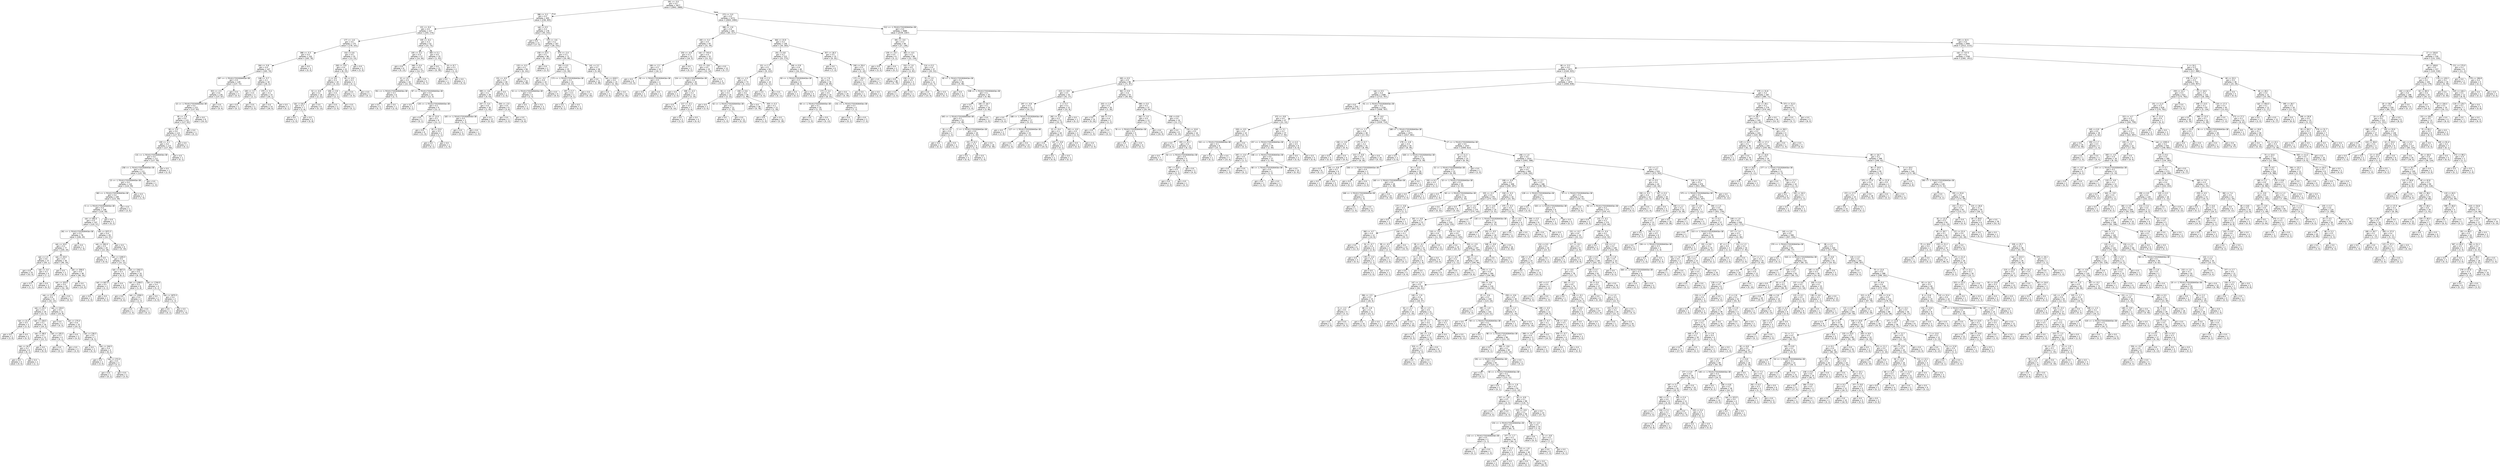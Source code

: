 digraph Tree {
node [shape=box, style="rounded", color="black", fontname=helvetica] ;
edge [fontname=helvetica] ;
0 [label="391 <= -5.0\ngini = 0.5\nsamples = 3677\nvalue = [2842, 2889]"] ;
1 [label="386 <= -5.2\ngini = 0.5\nsamples = 405\nvalue = [238, 405]"] ;
0 -> 1 [labeldistance=2.5, labelangle=45, headlabel="True"] ;
2 [label="221 <= -0.4\ngini = 0.5\nsamples = 227\nvalue = [193, 174]"] ;
1 -> 2 ;
3 [label="177 <= -1.6\ngini = 0.5\nsamples = 175\nvalue = [178, 101]"] ;
2 -> 3 ;
4 [label="388 <= -5.3\ngini = 0.4\nsamples = 150\nvalue = [165, 78]"] ;
3 -> 4 ;
5 [label="264 <= -5.8\ngini = 0.4\nsamples = 147\nvalue = [165, 74]"] ;
4 -> 5 ;
6 [label="287 <= -1.7014117331926443e+38\ngini = 0.5\nsamples = 129\nvalue = [137, 72]"] ;
5 -> 6 ;
7 [label="353 <= -2.5\ngini = 0.4\nsamples = 126\nvalue = [137, 67]"] ;
6 -> 7 ;
8 [label="10 <= -1.7014117331926443e+38\ngini = 0.4\nsamples = 123\nvalue = [137, 63]"] ;
7 -> 8 ;
9 [label="95 <= -1.8\ngini = 0.4\nsamples = 115\nvalue = [127, 63]"] ;
8 -> 9 ;
10 [label="58 <= -2.0\ngini = 0.4\nsamples = 114\nvalue = [127, 61]"] ;
9 -> 10 ;
11 [label="100 <= -2.1\ngini = 0.4\nsamples = 113\nvalue = [127, 60]"] ;
10 -> 11 ;
12 [label="131 <= -1.7014117331926443e+38\ngini = 0.4\nsamples = 112\nvalue = [127, 59]"] ;
11 -> 12 ;
13 [label="258 <= -1.7014117331926443e+38\ngini = 0.4\nsamples = 111\nvalue = [125, 59]"] ;
12 -> 13 ;
14 [label="15 <= -1.7014117331926443e+38\ngini = 0.4\nsamples = 110\nvalue = [124, 59]"] ;
13 -> 14 ;
15 [label="383 <= -1.7014117331926443e+38\ngini = 0.4\nsamples = 109\nvalue = [123, 59]"] ;
14 -> 15 ;
16 [label="0 <= -1.7014117331926443e+38\ngini = 0.4\nsamples = 108\nvalue = [120, 59]"] ;
15 -> 16 ;
17 [label="rain <= 492.0\ngini = 0.4\nsamples = 107\nvalue = [120, 57]"] ;
16 -> 17 ;
18 [label="261 <= -1.7014117331926443e+38\ngini = 0.3\nsamples = 78\nvalue = [106, 20]"] ;
17 -> 18 ;
19 [label="rain <= 10.0\ngini = 0.3\nsamples = 77\nvalue = [105, 20]"] ;
18 -> 19 ;
20 [label="rain <= 1.5\ngini = 0.0\nsamples = 37\nvalue = [59, 1]"] ;
19 -> 20 ;
21 [label="gini = 0.0\nsamples = 33\nvalue = [52, 0]"] ;
20 -> 21 ;
22 [label="rain <= 3.0\ngini = 0.2\nsamples = 4\nvalue = [7, 1]"] ;
20 -> 22 ;
23 [label="gini = 0.5\nsamples = 2\nvalue = [1, 1]"] ;
22 -> 23 ;
24 [label="gini = 0.0\nsamples = 2\nvalue = [6, 0]"] ;
22 -> 24 ;
25 [label="rain <= 20.0\ngini = 0.4\nsamples = 40\nvalue = [46, 19]"] ;
19 -> 25 ;
26 [label="gini = 0.0\nsamples = 2\nvalue = [0, 3]"] ;
25 -> 26 ;
27 [label="rain <= 358.0\ngini = 0.4\nsamples = 38\nvalue = [46, 16]"] ;
25 -> 27 ;
28 [label="rain <= 325.0\ngini = 0.4\nsamples = 32\nvalue = [32, 16]"] ;
27 -> 28 ;
29 [label="rain <= 117.5\ngini = 0.4\nsamples = 31\nvalue = [32, 13]"] ;
28 -> 29 ;
30 [label="rain <= 23.5\ngini = 0.3\nsamples = 19\nvalue = [22, 5]"] ;
29 -> 30 ;
31 [label="rain <= 21.5\ngini = 0.5\nsamples = 3\nvalue = [3, 3]"] ;
30 -> 31 ;
32 [label="gini = 0.0\nsamples = 1\nvalue = [3, 0]"] ;
31 -> 32 ;
33 [label="gini = 0.0\nsamples = 2\nvalue = [0, 3]"] ;
31 -> 33 ;
34 [label="rain <= 104.5\ngini = 0.2\nsamples = 16\nvalue = [19, 2]"] ;
30 -> 34 ;
35 [label="rain <= 48.0\ngini = 0.1\nsamples = 12\nvalue = [15, 1]"] ;
34 -> 35 ;
36 [label="rain <= 34.5\ngini = 0.2\nsamples = 6\nvalue = [6, 1]"] ;
35 -> 36 ;
37 [label="gini = 0.0\nsamples = 4\nvalue = [4, 0]"] ;
36 -> 37 ;
38 [label="gini = 0.4\nsamples = 2\nvalue = [2, 1]"] ;
36 -> 38 ;
39 [label="gini = 0.0\nsamples = 6\nvalue = [9, 0]"] ;
35 -> 39 ;
40 [label="rain <= 105.5\ngini = 0.3\nsamples = 4\nvalue = [4, 1]"] ;
34 -> 40 ;
41 [label="gini = 0.0\nsamples = 1\nvalue = [0, 1]"] ;
40 -> 41 ;
42 [label="gini = 0.0\nsamples = 3\nvalue = [4, 0]"] ;
40 -> 42 ;
43 [label="rain <= 134.0\ngini = 0.5\nsamples = 12\nvalue = [10, 8]"] ;
29 -> 43 ;
44 [label="gini = 0.0\nsamples = 2\nvalue = [0, 3]"] ;
43 -> 44 ;
45 [label="rain <= 175.0\ngini = 0.4\nsamples = 10\nvalue = [10, 5]"] ;
43 -> 45 ;
46 [label="gini = 0.0\nsamples = 3\nvalue = [4, 0]"] ;
45 -> 46 ;
47 [label="rain <= 236.5\ngini = 0.5\nsamples = 7\nvalue = [6, 5]"] ;
45 -> 47 ;
48 [label="gini = 0.0\nsamples = 3\nvalue = [0, 3]"] ;
47 -> 48 ;
49 [label="rain <= 244.5\ngini = 0.4\nsamples = 4\nvalue = [6, 2]"] ;
47 -> 49 ;
50 [label="gini = 0.0\nsamples = 1\nvalue = [3, 0]"] ;
49 -> 50 ;
51 [label="rain <= 272.0\ngini = 0.5\nsamples = 3\nvalue = [3, 2]"] ;
49 -> 51 ;
52 [label="gini = 0.0\nsamples = 1\nvalue = [0, 2]"] ;
51 -> 52 ;
53 [label="gini = 0.0\nsamples = 2\nvalue = [3, 0]"] ;
51 -> 53 ;
54 [label="gini = 0.0\nsamples = 1\nvalue = [0, 3]"] ;
28 -> 54 ;
55 [label="gini = 0.0\nsamples = 6\nvalue = [14, 0]"] ;
27 -> 55 ;
56 [label="gini = 0.0\nsamples = 1\nvalue = [1, 0]"] ;
18 -> 56 ;
57 [label="rain <= 2071.5\ngini = 0.4\nsamples = 29\nvalue = [14, 37]"] ;
17 -> 57 ;
58 [label="rain <= 592.0\ngini = 0.5\nsamples = 20\nvalue = [14, 18]"] ;
57 -> 58 ;
59 [label="gini = 0.0\nsamples = 4\nvalue = [0, 6]"] ;
58 -> 59 ;
60 [label="rain <= 1205.5\ngini = 0.5\nsamples = 16\nvalue = [14, 12]"] ;
58 -> 60 ;
61 [label="rain <= 847.0\ngini = 0.3\nsamples = 6\nvalue = [8, 2]"] ;
60 -> 61 ;
62 [label="rain <= 647.0\ngini = 0.5\nsamples = 2\nvalue = [2, 2]"] ;
61 -> 62 ;
63 [label="gini = 0.0\nsamples = 1\nvalue = [2, 0]"] ;
62 -> 63 ;
64 [label="gini = 0.0\nsamples = 1\nvalue = [0, 2]"] ;
62 -> 64 ;
65 [label="gini = 0.0\nsamples = 4\nvalue = [6, 0]"] ;
61 -> 65 ;
66 [label="rain <= 1562.5\ngini = 0.5\nsamples = 10\nvalue = [6, 10]"] ;
60 -> 66 ;
67 [label="rain <= 1299.5\ngini = 0.2\nsamples = 6\nvalue = [1, 8]"] ;
66 -> 67 ;
68 [label="gini = 0.0\nsamples = 4\nvalue = [0, 6]"] ;
67 -> 68 ;
69 [label="rain <= 1358.5\ngini = 0.4\nsamples = 2\nvalue = [1, 2]"] ;
67 -> 69 ;
70 [label="gini = 0.0\nsamples = 1\nvalue = [1, 0]"] ;
69 -> 70 ;
71 [label="gini = 0.0\nsamples = 1\nvalue = [0, 2]"] ;
69 -> 71 ;
72 [label="rain <= 1744.0\ngini = 0.4\nsamples = 4\nvalue = [5, 2]"] ;
66 -> 72 ;
73 [label="gini = 0.0\nsamples = 2\nvalue = [4, 0]"] ;
72 -> 73 ;
74 [label="rain <= 1875.5\ngini = 0.4\nsamples = 2\nvalue = [1, 2]"] ;
72 -> 74 ;
75 [label="gini = 0.0\nsamples = 1\nvalue = [0, 2]"] ;
74 -> 75 ;
76 [label="gini = 0.0\nsamples = 1\nvalue = [1, 0]"] ;
74 -> 76 ;
77 [label="gini = 0.0\nsamples = 9\nvalue = [0, 19]"] ;
57 -> 77 ;
78 [label="gini = 0.0\nsamples = 1\nvalue = [0, 2]"] ;
16 -> 78 ;
79 [label="gini = 0.0\nsamples = 1\nvalue = [3, 0]"] ;
15 -> 79 ;
80 [label="gini = 0.0\nsamples = 1\nvalue = [1, 0]"] ;
14 -> 80 ;
81 [label="gini = 0.0\nsamples = 1\nvalue = [1, 0]"] ;
13 -> 81 ;
82 [label="gini = 0.0\nsamples = 1\nvalue = [2, 0]"] ;
12 -> 82 ;
83 [label="gini = 0.0\nsamples = 1\nvalue = [0, 1]"] ;
11 -> 83 ;
84 [label="gini = 0.0\nsamples = 1\nvalue = [0, 1]"] ;
10 -> 84 ;
85 [label="gini = 0.0\nsamples = 1\nvalue = [0, 2]"] ;
9 -> 85 ;
86 [label="gini = 0.0\nsamples = 8\nvalue = [10, 0]"] ;
8 -> 86 ;
87 [label="gini = 0.0\nsamples = 3\nvalue = [0, 4]"] ;
7 -> 87 ;
88 [label="gini = 0.0\nsamples = 3\nvalue = [0, 5]"] ;
6 -> 88 ;
89 [label="148 <= -5.7\ngini = 0.1\nsamples = 18\nvalue = [28, 2]"] ;
5 -> 89 ;
90 [label="100 <= -5.7\ngini = 0.4\nsamples = 3\nvalue = [2, 1]"] ;
89 -> 90 ;
91 [label="gini = 0.0\nsamples = 1\nvalue = [0, 1]"] ;
90 -> 91 ;
92 [label="gini = 0.0\nsamples = 2\nvalue = [2, 0]"] ;
90 -> 92 ;
93 [label="370 <= -5.2\ngini = 0.1\nsamples = 15\nvalue = [26, 1]"] ;
89 -> 93 ;
94 [label="gini = 0.0\nsamples = 14\nvalue = [26, 0]"] ;
93 -> 94 ;
95 [label="gini = 0.0\nsamples = 1\nvalue = [0, 1]"] ;
93 -> 95 ;
96 [label="gini = 0.0\nsamples = 3\nvalue = [0, 4]"] ;
4 -> 96 ;
97 [label="310 <= 0.6\ngini = 0.5\nsamples = 25\nvalue = [13, 23]"] ;
3 -> 97 ;
98 [label="200 <= -0.9\ngini = 0.4\nsamples = 22\nvalue = [8, 23]"] ;
97 -> 98 ;
99 [label="2 <= 3.9\ngini = 0.3\nsamples = 19\nvalue = [4, 22]"] ;
98 -> 99 ;
100 [label="52 <= -0.9\ngini = 0.2\nsamples = 16\nvalue = [2, 21]"] ;
99 -> 100 ;
101 [label="rain <= 64.5\ngini = 0.3\nsamples = 7\nvalue = [2, 8]"] ;
100 -> 101 ;
102 [label="gini = 0.0\nsamples = 2\nvalue = [2, 0]"] ;
101 -> 102 ;
103 [label="gini = 0.0\nsamples = 5\nvalue = [0, 8]"] ;
101 -> 103 ;
104 [label="gini = 0.0\nsamples = 9\nvalue = [0, 13]"] ;
100 -> 104 ;
105 [label="106 <= 3.9\ngini = 0.4\nsamples = 3\nvalue = [2, 1]"] ;
99 -> 105 ;
106 [label="gini = 0.0\nsamples = 2\nvalue = [2, 0]"] ;
105 -> 106 ;
107 [label="gini = 0.0\nsamples = 1\nvalue = [0, 1]"] ;
105 -> 107 ;
108 [label="65 <= -0.3\ngini = 0.3\nsamples = 3\nvalue = [4, 1]"] ;
98 -> 108 ;
109 [label="gini = 0.0\nsamples = 2\nvalue = [4, 0]"] ;
108 -> 109 ;
110 [label="gini = 0.0\nsamples = 1\nvalue = [0, 1]"] ;
108 -> 110 ;
111 [label="gini = 0.0\nsamples = 3\nvalue = [5, 0]"] ;
97 -> 111 ;
112 [label="335 <= -0.2\ngini = 0.3\nsamples = 52\nvalue = [15, 73]"] ;
2 -> 112 ;
113 [label="105 <= -0.2\ngini = 0.4\nsamples = 27\nvalue = [14, 30]"] ;
112 -> 113 ;
114 [label="gini = 0.0\nsamples = 6\nvalue = [0, 13]"] ;
113 -> 114 ;
115 [label="346 <= 0.4\ngini = 0.5\nsamples = 21\nvalue = [14, 17]"] ;
113 -> 115 ;
116 [label="22 <= -0.7\ngini = 0.5\nsamples = 16\nvalue = [14, 10]"] ;
115 -> 116 ;
117 [label="351 <= -1.7014117331926443e+38\ngini = 0.3\nsamples = 6\nvalue = [2, 7]"] ;
116 -> 117 ;
118 [label="gini = 0.0\nsamples = 5\nvalue = [0, 7]"] ;
117 -> 118 ;
119 [label="gini = 0.0\nsamples = 1\nvalue = [2, 0]"] ;
117 -> 119 ;
120 [label="87 <= -1.7014117331926443e+38\ngini = 0.3\nsamples = 10\nvalue = [12, 3]"] ;
116 -> 120 ;
121 [label="gini = 0.0\nsamples = 1\nvalue = [0, 1]"] ;
120 -> 121 ;
122 [label="135 <= -1.7014117331926443e+38\ngini = 0.2\nsamples = 9\nvalue = [12, 2]"] ;
120 -> 122 ;
123 [label="gini = 0.0\nsamples = 1\nvalue = [0, 1]"] ;
122 -> 123 ;
124 [label="29 <= 12.0\ngini = 0.1\nsamples = 8\nvalue = [12, 1]"] ;
122 -> 124 ;
125 [label="gini = 0.0\nsamples = 6\nvalue = [11, 0]"] ;
124 -> 125 ;
126 [label="20 <= 23.0\ngini = 0.5\nsamples = 2\nvalue = [1, 1]"] ;
124 -> 126 ;
127 [label="gini = 0.0\nsamples = 1\nvalue = [0, 1]"] ;
126 -> 127 ;
128 [label="gini = 0.0\nsamples = 1\nvalue = [1, 0]"] ;
126 -> 128 ;
129 [label="gini = 0.0\nsamples = 5\nvalue = [0, 7]"] ;
115 -> 129 ;
130 [label="384 <= 5.1\ngini = 0.0\nsamples = 25\nvalue = [1, 43]"] ;
112 -> 130 ;
131 [label="gini = 0.0\nsamples = 21\nvalue = [0, 39]"] ;
130 -> 131 ;
132 [label="24 <= 8.7\ngini = 0.3\nsamples = 4\nvalue = [1, 4]"] ;
130 -> 132 ;
133 [label="gini = 0.0\nsamples = 1\nvalue = [1, 0]"] ;
132 -> 133 ;
134 [label="gini = 0.0\nsamples = 3\nvalue = [0, 4]"] ;
132 -> 134 ;
135 [label="rain <= 0.5\ngini = 0.3\nsamples = 178\nvalue = [45, 231]"] ;
1 -> 135 ;
136 [label="gini = 0.0\nsamples = 11\nvalue = [17, 0]"] ;
135 -> 136 ;
137 [label="370 <= -3.6\ngini = 0.2\nsamples = 167\nvalue = [28, 231]"] ;
135 -> 137 ;
138 [label="158 <= 15.5\ngini = 0.1\nsamples = 96\nvalue = [8, 141]"] ;
137 -> 138 ;
139 [label="133 <= -0.3\ngini = 0.1\nsamples = 94\nvalue = [6, 141]"] ;
138 -> 139 ;
140 [label="151 <= -0.5\ngini = 0.2\nsamples = 40\nvalue = [6, 53]"] ;
139 -> 140 ;
141 [label="399 <= -3.6\ngini = 0.1\nsamples = 39\nvalue = [4, 53]"] ;
140 -> 141 ;
142 [label="247 <= -5.4\ngini = 0.0\nsamples = 30\nvalue = [1, 45]"] ;
141 -> 142 ;
143 [label="183 <= -1.7014117331926443e+38\ngini = 0.4\nsamples = 3\nvalue = [1, 3]"] ;
142 -> 143 ;
144 [label="gini = 0.0\nsamples = 2\nvalue = [0, 3]"] ;
143 -> 144 ;
145 [label="gini = 0.0\nsamples = 1\nvalue = [1, 0]"] ;
143 -> 145 ;
146 [label="gini = 0.0\nsamples = 27\nvalue = [0, 42]"] ;
142 -> 146 ;
147 [label="204 <= -2.0\ngini = 0.4\nsamples = 9\nvalue = [3, 8]"] ;
141 -> 147 ;
148 [label="gini = 0.0\nsamples = 3\nvalue = [3, 0]"] ;
147 -> 148 ;
149 [label="gini = 0.0\nsamples = 6\nvalue = [0, 8]"] ;
147 -> 149 ;
150 [label="gini = 0.0\nsamples = 1\nvalue = [2, 0]"] ;
140 -> 150 ;
151 [label="gini = 0.0\nsamples = 54\nvalue = [0, 88]"] ;
139 -> 151 ;
152 [label="gini = 0.0\nsamples = 2\nvalue = [2, 0]"] ;
138 -> 152 ;
153 [label="374 <= -2.4\ngini = 0.3\nsamples = 71\nvalue = [20, 90]"] ;
137 -> 153 ;
154 [label="350 <= 0.5\ngini = 0.5\nsamples = 25\nvalue = [15, 26]"] ;
153 -> 154 ;
155 [label="49 <= -3.2\ngini = 0.4\nsamples = 10\nvalue = [11, 5]"] ;
154 -> 155 ;
156 [label="52 <= -1.7014117331926443e+38\ngini = 0.4\nsamples = 4\nvalue = [2, 5]"] ;
155 -> 156 ;
157 [label="gini = 0.0\nsamples = 1\nvalue = [2, 0]"] ;
156 -> 157 ;
158 [label="gini = 0.0\nsamples = 3\nvalue = [0, 5]"] ;
156 -> 158 ;
159 [label="gini = 0.0\nsamples = 6\nvalue = [9, 0]"] ;
155 -> 159 ;
160 [label="173 <= -1.7014117331926443e+38\ngini = 0.3\nsamples = 15\nvalue = [4, 21]"] ;
154 -> 160 ;
161 [label="297 <= 5.7\ngini = 0.3\nsamples = 2\nvalue = [4, 1]"] ;
160 -> 161 ;
162 [label="gini = 0.0\nsamples = 1\nvalue = [0, 1]"] ;
161 -> 162 ;
163 [label="gini = 0.0\nsamples = 1\nvalue = [4, 0]"] ;
161 -> 163 ;
164 [label="gini = 0.0\nsamples = 13\nvalue = [0, 20]"] ;
160 -> 164 ;
165 [label="141 <= 3.2\ngini = 0.1\nsamples = 46\nvalue = [5, 64]"] ;
153 -> 165 ;
166 [label="gini = 0.0\nsamples = 31\nvalue = [0, 48]"] ;
165 -> 166 ;
167 [label="rain <= 418.5\ngini = 0.4\nsamples = 15\nvalue = [5, 16]"] ;
165 -> 167 ;
168 [label="gini = 0.0\nsamples = 3\nvalue = [5, 0]"] ;
167 -> 168 ;
169 [label="gini = 0.0\nsamples = 12\nvalue = [0, 16]"] ;
167 -> 169 ;
170 [label="273 <= -5.0\ngini = 0.5\nsamples = 3272\nvalue = [2604, 2484]"] ;
0 -> 170 [labeldistance=2.5, labelangle=-45, headlabel="False"] ;
171 [label="386 <= -2.6\ngini = 0.4\nsamples = 183\nvalue = [65, 217]"] ;
170 -> 171 ;
172 [label="265 <= -5.2\ngini = 0.5\nsamples = 45\nvalue = [31, 34]"] ;
171 -> 172 ;
173 [label="250 <= -4.9\ngini = 0.3\nsamples = 12\nvalue = [16, 3]"] ;
172 -> 173 ;
174 [label="189 <= -2.1\ngini = 0.1\nsamples = 10\nvalue = [16, 1]"] ;
173 -> 174 ;
175 [label="gini = 0.0\nsamples = 8\nvalue = [15, 0]"] ;
174 -> 175 ;
176 [label="82 <= -1.7014117331926443e+38\ngini = 0.5\nsamples = 2\nvalue = [1, 1]"] ;
174 -> 176 ;
177 [label="gini = 0.0\nsamples = 1\nvalue = [0, 1]"] ;
176 -> 177 ;
178 [label="gini = 0.0\nsamples = 1\nvalue = [1, 0]"] ;
176 -> 178 ;
179 [label="gini = 0.0\nsamples = 2\nvalue = [0, 2]"] ;
173 -> 179 ;
180 [label="rain <= 743.0\ngini = 0.4\nsamples = 33\nvalue = [15, 31]"] ;
172 -> 180 ;
181 [label="313 <= -0.8\ngini = 0.5\nsamples = 20\nvalue = [15, 14]"] ;
180 -> 181 ;
182 [label="154 <= -1.7014117331926443e+38\ngini = 0.4\nsamples = 16\nvalue = [5, 14]"] ;
181 -> 182 ;
183 [label="gini = 0.0\nsamples = 2\nvalue = [2, 0]"] ;
182 -> 183 ;
184 [label="348 <= -4.3\ngini = 0.3\nsamples = 14\nvalue = [3, 14]"] ;
182 -> 184 ;
185 [label="gini = 0.0\nsamples = 7\nvalue = [0, 10]"] ;
184 -> 185 ;
186 [label="217 <= -4.1\ngini = 0.5\nsamples = 7\nvalue = [3, 4]"] ;
184 -> 186 ;
187 [label="gini = 0.0\nsamples = 3\nvalue = [3, 0]"] ;
186 -> 187 ;
188 [label="gini = 0.0\nsamples = 4\nvalue = [0, 4]"] ;
186 -> 188 ;
189 [label="gini = 0.0\nsamples = 4\nvalue = [10, 0]"] ;
181 -> 189 ;
190 [label="gini = 0.0\nsamples = 13\nvalue = [0, 17]"] ;
180 -> 190 ;
191 [label="364 <= 15.9\ngini = 0.3\nsamples = 138\nvalue = [34, 183]"] ;
171 -> 191 ;
192 [label="201 <= 0.8\ngini = 0.2\nsamples = 123\nvalue = [25, 173]"] ;
191 -> 192 ;
193 [label="151 <= 1.7\ngini = 0.1\nsamples = 83\nvalue = [9, 122]"] ;
192 -> 193 ;
194 [label="350 <= -1.5\ngini = 0.1\nsamples = 73\nvalue = [4, 111]"] ;
193 -> 194 ;
195 [label="56 <= -1.9\ngini = 0.3\nsamples = 14\nvalue = [3, 15]"] ;
194 -> 195 ;
196 [label="gini = 0.0\nsamples = 2\nvalue = [2, 0]"] ;
195 -> 196 ;
197 [label="62 <= -1.7014117331926443e+38\ngini = 0.1\nsamples = 12\nvalue = [1, 15]"] ;
195 -> 197 ;
198 [label="gini = 0.0\nsamples = 1\nvalue = [1, 0]"] ;
197 -> 198 ;
199 [label="gini = 0.0\nsamples = 11\nvalue = [0, 15]"] ;
197 -> 199 ;
200 [label="240 <= 0.6\ngini = 0.0\nsamples = 59\nvalue = [1, 96]"] ;
194 -> 200 ;
201 [label="gini = 0.0\nsamples = 46\nvalue = [0, 78]"] ;
200 -> 201 ;
202 [label="359 <= 0.3\ngini = 0.1\nsamples = 13\nvalue = [1, 18]"] ;
200 -> 202 ;
203 [label="gini = 0.0\nsamples = 1\nvalue = [1, 0]"] ;
202 -> 203 ;
204 [label="gini = 0.0\nsamples = 12\nvalue = [0, 18]"] ;
202 -> 204 ;
205 [label="218 <= 2.3\ngini = 0.4\nsamples = 10\nvalue = [5, 11]"] ;
193 -> 205 ;
206 [label="gini = 0.0\nsamples = 3\nvalue = [5, 0]"] ;
205 -> 206 ;
207 [label="gini = 0.0\nsamples = 7\nvalue = [0, 11]"] ;
205 -> 207 ;
208 [label="246 <= 0.9\ngini = 0.4\nsamples = 40\nvalue = [16, 51]"] ;
192 -> 208 ;
209 [label="83 <= -1.7014117331926443e+38\ngini = 0.3\nsamples = 6\nvalue = [8, 2]"] ;
208 -> 209 ;
210 [label="gini = 0.0\nsamples = 2\nvalue = [0, 2]"] ;
209 -> 210 ;
211 [label="gini = 0.0\nsamples = 4\nvalue = [8, 0]"] ;
209 -> 211 ;
212 [label="32 <= 7.9\ngini = 0.2\nsamples = 34\nvalue = [8, 49]"] ;
208 -> 212 ;
213 [label="173 <= 3.4\ngini = 0.5\nsamples = 14\nvalue = [8, 15]"] ;
212 -> 213 ;
214 [label="84 <= -1.7014117331926443e+38\ngini = 0.1\nsamples = 10\nvalue = [1, 13]"] ;
213 -> 214 ;
215 [label="gini = 0.0\nsamples = 1\nvalue = [1, 0]"] ;
214 -> 215 ;
216 [label="gini = 0.0\nsamples = 9\nvalue = [0, 13]"] ;
214 -> 216 ;
217 [label="231 <= -1.7014117331926443e+38\ngini = 0.3\nsamples = 4\nvalue = [7, 2]"] ;
213 -> 217 ;
218 [label="gini = 0.0\nsamples = 1\nvalue = [0, 2]"] ;
217 -> 218 ;
219 [label="gini = 0.0\nsamples = 3\nvalue = [7, 0]"] ;
217 -> 219 ;
220 [label="gini = 0.0\nsamples = 20\nvalue = [0, 34]"] ;
212 -> 220 ;
221 [label="357 <= 18.3\ngini = 0.5\nsamples = 15\nvalue = [9, 10]"] ;
191 -> 221 ;
222 [label="gini = 0.0\nsamples = 6\nvalue = [7, 0]"] ;
221 -> 222 ;
223 [label="240 <= 29.4\ngini = 0.3\nsamples = 9\nvalue = [2, 10]"] ;
221 -> 223 ;
224 [label="173 <= 24.2\ngini = 0.5\nsamples = 2\nvalue = [2, 3]"] ;
223 -> 224 ;
225 [label="gini = 0.0\nsamples = 1\nvalue = [0, 3]"] ;
224 -> 225 ;
226 [label="gini = 0.0\nsamples = 1\nvalue = [2, 0]"] ;
224 -> 226 ;
227 [label="gini = 0.0\nsamples = 7\nvalue = [0, 7]"] ;
223 -> 227 ;
228 [label="312 <= -1.7014117331926443e+38\ngini = 0.5\nsamples = 3089\nvalue = [2539, 2267]"] ;
170 -> 228 ;
229 [label="391 <= -3.0\ngini = 0.3\nsamples = 94\nvalue = [27, 136]"] ;
228 -> 229 ;
230 [label="139 <= -3.0\ngini = 0.4\nsamples = 6\nvalue = [5, 2]"] ;
229 -> 230 ;
231 [label="gini = 0.0\nsamples = 4\nvalue = [5, 0]"] ;
230 -> 231 ;
232 [label="gini = 0.0\nsamples = 2\nvalue = [0, 2]"] ;
230 -> 232 ;
233 [label="383 <= -0.5\ngini = 0.2\nsamples = 88\nvalue = [22, 134]"] ;
229 -> 233 ;
234 [label="310 <= 1.6\ngini = 0.0\nsamples = 51\nvalue = [2, 81]"] ;
233 -> 234 ;
235 [label="gini = 0.0\nsamples = 48\nvalue = [0, 79]"] ;
234 -> 235 ;
236 [label="230 <= 3.0\ngini = 0.5\nsamples = 3\nvalue = [2, 2]"] ;
234 -> 236 ;
237 [label="gini = 0.0\nsamples = 1\nvalue = [2, 0]"] ;
236 -> 237 ;
238 [label="gini = 0.0\nsamples = 2\nvalue = [0, 2]"] ;
236 -> 238 ;
239 [label="114 <= 0.2\ngini = 0.4\nsamples = 37\nvalue = [20, 53]"] ;
233 -> 239 ;
240 [label="70 <= 1.0\ngini = 0.4\nsamples = 11\nvalue = [15, 7]"] ;
239 -> 240 ;
241 [label="gini = 0.0\nsamples = 8\nvalue = [15, 0]"] ;
240 -> 241 ;
242 [label="gini = 0.0\nsamples = 3\nvalue = [0, 7]"] ;
240 -> 242 ;
243 [label="40 <= -1.7014117331926443e+38\ngini = 0.2\nsamples = 26\nvalue = [5, 46]"] ;
239 -> 243 ;
244 [label="gini = 0.0\nsamples = 1\nvalue = [1, 0]"] ;
243 -> 244 ;
245 [label="338 <= -1.7014117331926443e+38\ngini = 0.1\nsamples = 25\nvalue = [4, 46]"] ;
243 -> 245 ;
246 [label="gini = 0.0\nsamples = 1\nvalue = [1, 0]"] ;
245 -> 246 ;
247 [label="184 <= 18.7\ngini = 0.1\nsamples = 24\nvalue = [3, 46]"] ;
245 -> 247 ;
248 [label="345 <= -1.7014117331926443e+38\ngini = 0.1\nsamples = 23\nvalue = [2, 46]"] ;
247 -> 248 ;
249 [label="26 <= 2.6\ngini = 0.4\nsamples = 3\nvalue = [1, 3]"] ;
248 -> 249 ;
250 [label="gini = 0.0\nsamples = 2\nvalue = [0, 3]"] ;
249 -> 250 ;
251 [label="gini = 0.0\nsamples = 1\nvalue = [1, 0]"] ;
249 -> 251 ;
252 [label="1 <= -1.7014117331926443e+38\ngini = 0.0\nsamples = 20\nvalue = [1, 43]"] ;
248 -> 252 ;
253 [label="331 <= 6.3\ngini = 0.3\nsamples = 4\nvalue = [1, 4]"] ;
252 -> 253 ;
254 [label="gini = 0.0\nsamples = 3\nvalue = [0, 4]"] ;
253 -> 254 ;
255 [label="gini = 0.0\nsamples = 1\nvalue = [1, 0]"] ;
253 -> 255 ;
256 [label="gini = 0.0\nsamples = 16\nvalue = [0, 39]"] ;
252 -> 256 ;
257 [label="gini = 0.0\nsamples = 1\nvalue = [1, 0]"] ;
247 -> 257 ;
258 [label="229 <= 32.5\ngini = 0.5\nsamples = 2995\nvalue = [2512, 2131]"] ;
228 -> 258 ;
259 [label="rain <= 727.5\ngini = 0.5\nsamples = 2760\nvalue = [2381, 1911]"] ;
258 -> 259 ;
260 [label="80 <= -5.3\ngini = 0.4\nsamples = 1971\nvalue = [2164, 925]"] ;
259 -> 260 ;
261 [label="265 <= 0.5\ngini = 0.5\nsamples = 96\nvalue = [71, 87]"] ;
260 -> 261 ;
262 [label="215 <= -0.9\ngini = 0.5\nsamples = 43\nvalue = [41, 27]"] ;
261 -> 262 ;
263 [label="297 <= -4.8\ngini = 0.4\nsamples = 21\nvalue = [10, 21]"] ;
262 -> 263 ;
264 [label="gini = 0.0\nsamples = 4\nvalue = [5, 0]"] ;
263 -> 264 ;
265 [label="188 <= -1.7014117331926443e+38\ngini = 0.3\nsamples = 17\nvalue = [5, 21]"] ;
263 -> 265 ;
266 [label="gini = 0.0\nsamples = 2\nvalue = [3, 0]"] ;
265 -> 266 ;
267 [label="127 <= -1.7014117331926443e+38\ngini = 0.2\nsamples = 15\nvalue = [2, 21]"] ;
265 -> 267 ;
268 [label="gini = 0.0\nsamples = 1\nvalue = [2, 0]"] ;
267 -> 268 ;
269 [label="gini = 0.0\nsamples = 14\nvalue = [0, 21]"] ;
267 -> 269 ;
270 [label="1 <= 0.7\ngini = 0.3\nsamples = 22\nvalue = [31, 6]"] ;
262 -> 270 ;
271 [label="282 <= -0.3\ngini = 0.2\nsamples = 21\nvalue = [31, 4]"] ;
270 -> 271 ;
272 [label="23 <= -0.4\ngini = 0.1\nsamples = 18\nvalue = [28, 1]"] ;
271 -> 272 ;
273 [label="gini = 0.0\nsamples = 15\nvalue = [24, 0]"] ;
272 -> 273 ;
274 [label="247 <= -0.6\ngini = 0.3\nsamples = 3\nvalue = [4, 1]"] ;
272 -> 274 ;
275 [label="gini = 0.0\nsamples = 2\nvalue = [4, 0]"] ;
274 -> 275 ;
276 [label="gini = 0.0\nsamples = 1\nvalue = [0, 1]"] ;
274 -> 276 ;
277 [label="243 <= -0.0\ngini = 0.5\nsamples = 3\nvalue = [3, 3]"] ;
271 -> 277 ;
278 [label="gini = 0.0\nsamples = 2\nvalue = [0, 3]"] ;
277 -> 278 ;
279 [label="gini = 0.0\nsamples = 1\nvalue = [3, 0]"] ;
277 -> 279 ;
280 [label="gini = 0.0\nsamples = 1\nvalue = [0, 2]"] ;
270 -> 280 ;
281 [label="362 <= 0.9\ngini = 0.4\nsamples = 53\nvalue = [30, 60]"] ;
261 -> 281 ;
282 [label="203 <= 1.0\ngini = 0.1\nsamples = 16\nvalue = [1, 26]"] ;
281 -> 282 ;
283 [label="gini = 0.0\nsamples = 14\nvalue = [0, 24]"] ;
282 -> 283 ;
284 [label="169 <= 7.5\ngini = 0.4\nsamples = 2\nvalue = [1, 2]"] ;
282 -> 284 ;
285 [label="gini = 0.0\nsamples = 1\nvalue = [1, 0]"] ;
284 -> 285 ;
286 [label="gini = 0.0\nsamples = 1\nvalue = [0, 2]"] ;
284 -> 286 ;
287 [label="398 <= 5.0\ngini = 0.5\nsamples = 37\nvalue = [29, 34]"] ;
281 -> 287 ;
288 [label="262 <= 1.0\ngini = 0.4\nsamples = 13\nvalue = [17, 7]"] ;
287 -> 288 ;
289 [label="78 <= -1.7014117331926443e+38\ngini = 0.2\nsamples = 5\nvalue = [1, 7]"] ;
288 -> 289 ;
290 [label="gini = 0.0\nsamples = 1\nvalue = [1, 0]"] ;
289 -> 290 ;
291 [label="gini = 0.0\nsamples = 4\nvalue = [0, 7]"] ;
289 -> 291 ;
292 [label="gini = 0.0\nsamples = 8\nvalue = [16, 0]"] ;
288 -> 292 ;
293 [label="330 <= 8.9\ngini = 0.4\nsamples = 24\nvalue = [12, 27]"] ;
287 -> 293 ;
294 [label="gini = 0.0\nsamples = 8\nvalue = [0, 14]"] ;
293 -> 294 ;
295 [label="150 <= 10.8\ngini = 0.5\nsamples = 16\nvalue = [12, 13]"] ;
293 -> 295 ;
296 [label="gini = 0.0\nsamples = 4\nvalue = [6, 0]"] ;
295 -> 296 ;
297 [label="355 <= 15.1\ngini = 0.4\nsamples = 12\nvalue = [6, 13]"] ;
295 -> 297 ;
298 [label="gini = 0.0\nsamples = 7\nvalue = [0, 11]"] ;
297 -> 298 ;
299 [label="62 <= -1.7014117331926443e+38\ngini = 0.4\nsamples = 5\nvalue = [6, 2]"] ;
297 -> 299 ;
300 [label="297 <= 16.8\ngini = 0.5\nsamples = 2\nvalue = [2, 2]"] ;
299 -> 300 ;
301 [label="gini = 0.0\nsamples = 1\nvalue = [2, 0]"] ;
300 -> 301 ;
302 [label="gini = 0.0\nsamples = 1\nvalue = [0, 2]"] ;
300 -> 302 ;
303 [label="gini = 0.0\nsamples = 3\nvalue = [4, 0]"] ;
299 -> 303 ;
304 [label="126 <= 15.6\ngini = 0.4\nsamples = 1875\nvalue = [2093, 838]"] ;
260 -> 304 ;
305 [label="rain <= 0.5\ngini = 0.4\nsamples = 1588\nvalue = [1713, 767]"] ;
304 -> 305 ;
306 [label="gini = 0.0\nsamples = 432\nvalue = [657, 0]"] ;
305 -> 306 ;
307 [label="91 <= -1.7014117331926443e+38\ngini = 0.5\nsamples = 1156\nvalue = [1056, 767]"] ;
305 -> 307 ;
308 [label="372 <= -0.8\ngini = 0.4\nsamples = 47\nvalue = [22, 53]"] ;
307 -> 308 ;
309 [label="328 <= -0.5\ngini = 0.3\nsamples = 10\nvalue = [15, 3]"] ;
308 -> 309 ;
310 [label="332 <= -1.7014117331926443e+38\ngini = 0.1\nsamples = 8\nvalue = [15, 1]"] ;
309 -> 310 ;
311 [label="gini = 0.0\nsamples = 1\nvalue = [0, 1]"] ;
310 -> 311 ;
312 [label="gini = 0.0\nsamples = 7\nvalue = [15, 0]"] ;
310 -> 312 ;
313 [label="gini = 0.0\nsamples = 2\nvalue = [0, 2]"] ;
309 -> 313 ;
314 [label="382 <= 3.1\ngini = 0.2\nsamples = 37\nvalue = [7, 50]"] ;
308 -> 314 ;
315 [label="257 <= -1.7014117331926443e+38\ngini = 0.1\nsamples = 29\nvalue = [2, 44]"] ;
314 -> 315 ;
316 [label="345 <= -0.4\ngini = 0.5\nsamples = 2\nvalue = [1, 1]"] ;
315 -> 316 ;
317 [label="gini = 0.0\nsamples = 1\nvalue = [1, 0]"] ;
316 -> 317 ;
318 [label="gini = 0.0\nsamples = 1\nvalue = [0, 1]"] ;
316 -> 318 ;
319 [label="106 <= -1.7014117331926443e+38\ngini = 0.0\nsamples = 27\nvalue = [1, 43]"] ;
315 -> 319 ;
320 [label="68 <= -1.7014117331926443e+38\ngini = 0.4\nsamples = 2\nvalue = [1, 2]"] ;
319 -> 320 ;
321 [label="gini = 0.0\nsamples = 1\nvalue = [1, 0]"] ;
320 -> 321 ;
322 [label="gini = 0.0\nsamples = 1\nvalue = [0, 2]"] ;
320 -> 322 ;
323 [label="gini = 0.0\nsamples = 25\nvalue = [0, 41]"] ;
319 -> 323 ;
324 [label="11 <= 4.3\ngini = 0.5\nsamples = 8\nvalue = [5, 6]"] ;
314 -> 324 ;
325 [label="gini = 0.0\nsamples = 3\nvalue = [5, 0]"] ;
324 -> 325 ;
326 [label="gini = 0.0\nsamples = 5\nvalue = [0, 6]"] ;
324 -> 326 ;
327 [label="96 <= -6.0\ngini = 0.5\nsamples = 1109\nvalue = [1034, 714]"] ;
307 -> 327 ;
328 [label="317 <= -1.7\ngini = 0.4\nsamples = 38\nvalue = [17, 53]"] ;
327 -> 328 ;
329 [label="194 <= -3.0\ngini = 0.4\nsamples = 7\nvalue = [9, 4]"] ;
328 -> 329 ;
330 [label="gini = 0.0\nsamples = 3\nvalue = [0, 4]"] ;
329 -> 330 ;
331 [label="gini = 0.0\nsamples = 4\nvalue = [9, 0]"] ;
329 -> 331 ;
332 [label="175 <= 0.7\ngini = 0.2\nsamples = 31\nvalue = [8, 49]"] ;
328 -> 332 ;
333 [label="313 <= -0.8\ngini = 0.4\nsamples = 15\nvalue = [8, 18]"] ;
332 -> 333 ;
334 [label="gini = 0.0\nsamples = 9\nvalue = [0, 17]"] ;
333 -> 334 ;
335 [label="291 <= -0.8\ngini = 0.2\nsamples = 6\nvalue = [8, 1]"] ;
333 -> 335 ;
336 [label="gini = 0.0\nsamples = 1\nvalue = [0, 1]"] ;
335 -> 336 ;
337 [label="gini = 0.0\nsamples = 5\nvalue = [8, 0]"] ;
335 -> 337 ;
338 [label="gini = 0.0\nsamples = 16\nvalue = [0, 31]"] ;
332 -> 338 ;
339 [label="188 <= -1.7014117331926443e+38\ngini = 0.5\nsamples = 1071\nvalue = [1017, 661]"] ;
327 -> 339 ;
340 [label="278 <= -2.8\ngini = 0.3\nsamples = 34\nvalue = [8, 39]"] ;
339 -> 340 ;
341 [label="gini = 0.0\nsamples = 3\nvalue = [3, 0]"] ;
340 -> 341 ;
342 [label="328 <= -1.7014117331926443e+38\ngini = 0.2\nsamples = 31\nvalue = [5, 39]"] ;
340 -> 342 ;
343 [label="206 <= -1.7014117331926443e+38\ngini = 0.4\nsamples = 2\nvalue = [3, 1]"] ;
342 -> 343 ;
344 [label="gini = 0.0\nsamples = 1\nvalue = [0, 1]"] ;
343 -> 344 ;
345 [label="gini = 0.0\nsamples = 1\nvalue = [3, 0]"] ;
343 -> 345 ;
346 [label="24 <= 13.9\ngini = 0.1\nsamples = 29\nvalue = [2, 38]"] ;
342 -> 346 ;
347 [label="160 <= -1.7014117331926443e+38\ngini = 0.0\nsamples = 28\nvalue = [1, 38]"] ;
346 -> 347 ;
348 [label="268 <= -1.7014117331926443e+38\ngini = 0.3\nsamples = 5\nvalue = [1, 5]"] ;
347 -> 348 ;
349 [label="gini = 0.0\nsamples = 1\nvalue = [1, 0]"] ;
348 -> 349 ;
350 [label="gini = 0.0\nsamples = 4\nvalue = [0, 5]"] ;
348 -> 350 ;
351 [label="gini = 0.0\nsamples = 23\nvalue = [0, 33]"] ;
347 -> 351 ;
352 [label="gini = 0.0\nsamples = 1\nvalue = [1, 0]"] ;
346 -> 352 ;
353 [label="27 <= -1.7014117331926443e+38\ngini = 0.5\nsamples = 1037\nvalue = [1009, 622]"] ;
339 -> 353 ;
354 [label="55 <= 11.3\ngini = 0.3\nsamples = 23\nvalue = [8, 34]"] ;
353 -> 354 ;
355 [label="32 <= -1.7014117331926443e+38\ngini = 0.3\nsamples = 22\nvalue = [6, 34]"] ;
354 -> 355 ;
356 [label="193 <= 6.2\ngini = 0.4\nsamples = 2\nvalue = [3, 1]"] ;
355 -> 356 ;
357 [label="gini = 0.0\nsamples = 1\nvalue = [3, 0]"] ;
356 -> 357 ;
358 [label="gini = 0.0\nsamples = 1\nvalue = [0, 1]"] ;
356 -> 358 ;
359 [label="10 <= -1.7014117331926443e+38\ngini = 0.2\nsamples = 20\nvalue = [3, 33]"] ;
355 -> 359 ;
360 [label="gini = 0.0\nsamples = 1\nvalue = [2, 0]"] ;
359 -> 360 ;
361 [label="60 <= -1.7014117331926443e+38\ngini = 0.1\nsamples = 19\nvalue = [1, 33]"] ;
359 -> 361 ;
362 [label="173 <= -0.6\ngini = 0.5\nsamples = 2\nvalue = [1, 1]"] ;
361 -> 362 ;
363 [label="gini = 0.0\nsamples = 1\nvalue = [1, 0]"] ;
362 -> 363 ;
364 [label="gini = 0.0\nsamples = 1\nvalue = [0, 1]"] ;
362 -> 364 ;
365 [label="gini = 0.0\nsamples = 17\nvalue = [0, 32]"] ;
361 -> 365 ;
366 [label="gini = 0.0\nsamples = 1\nvalue = [2, 0]"] ;
354 -> 366 ;
367 [label="266 <= 1.0\ngini = 0.5\nsamples = 1014\nvalue = [1001, 588]"] ;
353 -> 367 ;
368 [label="354 <= -0.2\ngini = 0.4\nsamples = 494\nvalue = [528, 245]"] ;
367 -> 368 ;
369 [label="208 <= -0.4\ngini = 0.5\nsamples = 308\nvalue = [290, 187]"] ;
368 -> 369 ;
370 [label="335 <= -5.3\ngini = 0.5\nsamples = 276\nvalue = [275, 152]"] ;
369 -> 370 ;
371 [label="gini = 0.0\nsamples = 6\nvalue = [0, 10]"] ;
370 -> 371 ;
372 [label="89 <= -4.1\ngini = 0.4\nsamples = 270\nvalue = [275, 142]"] ;
370 -> 372 ;
373 [label="301 <= -4.6\ngini = 0.2\nsamples = 37\nvalue = [49, 7]"] ;
372 -> 373 ;
374 [label="360 <= -4.7\ngini = 0.4\nsamples = 12\nvalue = [14, 6]"] ;
373 -> 374 ;
375 [label="gini = 0.0\nsamples = 6\nvalue = [12, 0]"] ;
374 -> 375 ;
376 [label="54 <= -4.7\ngini = 0.4\nsamples = 6\nvalue = [2, 6]"] ;
374 -> 376 ;
377 [label="gini = 0.0\nsamples = 3\nvalue = [0, 5]"] ;
376 -> 377 ;
378 [label="178 <= -4.4\ngini = 0.4\nsamples = 3\nvalue = [2, 1]"] ;
376 -> 378 ;
379 [label="gini = 0.0\nsamples = 2\nvalue = [2, 0]"] ;
378 -> 379 ;
380 [label="gini = 0.0\nsamples = 1\nvalue = [0, 1]"] ;
378 -> 380 ;
381 [label="104 <= -4.5\ngini = 0.1\nsamples = 25\nvalue = [35, 1]"] ;
373 -> 381 ;
382 [label="99 <= -4.5\ngini = 0.4\nsamples = 3\nvalue = [3, 1]"] ;
381 -> 382 ;
383 [label="gini = 0.0\nsamples = 2\nvalue = [3, 0]"] ;
382 -> 383 ;
384 [label="gini = 0.0\nsamples = 1\nvalue = [0, 1]"] ;
382 -> 384 ;
385 [label="gini = 0.0\nsamples = 22\nvalue = [32, 0]"] ;
381 -> 385 ;
386 [label="161 <= -3.3\ngini = 0.5\nsamples = 233\nvalue = [226, 135]"] ;
372 -> 386 ;
387 [label="118 <= -3.5\ngini = 0.4\nsamples = 26\nvalue = [11, 30]"] ;
386 -> 387 ;
388 [label="58 <= -4.1\ngini = 0.5\nsamples = 15\nvalue = [11, 9]"] ;
387 -> 388 ;
389 [label="9 <= -4.0\ngini = 0.2\nsamples = 6\nvalue = [1, 9]"] ;
388 -> 389 ;
390 [label="gini = 0.0\nsamples = 5\nvalue = [0, 9]"] ;
389 -> 390 ;
391 [label="gini = 0.0\nsamples = 1\nvalue = [1, 0]"] ;
389 -> 391 ;
392 [label="gini = 0.0\nsamples = 9\nvalue = [10, 0]"] ;
388 -> 392 ;
393 [label="gini = 0.0\nsamples = 11\nvalue = [0, 21]"] ;
387 -> 393 ;
394 [label="316 <= -2.6\ngini = 0.4\nsamples = 207\nvalue = [215, 105]"] ;
386 -> 394 ;
395 [label="gini = 0.0\nsamples = 10\nvalue = [20, 0]"] ;
394 -> 395 ;
396 [label="354 <= -2.9\ngini = 0.5\nsamples = 197\nvalue = [195, 105]"] ;
394 -> 396 ;
397 [label="24 <= -0.5\ngini = 0.2\nsamples = 10\nvalue = [1, 11]"] ;
396 -> 397 ;
398 [label="gini = 0.0\nsamples = 9\nvalue = [0, 11]"] ;
397 -> 398 ;
399 [label="gini = 0.0\nsamples = 1\nvalue = [1, 0]"] ;
397 -> 399 ;
400 [label="260 <= -2.7\ngini = 0.4\nsamples = 187\nvalue = [194, 94]"] ;
396 -> 400 ;
401 [label="gini = 0.0\nsamples = 3\nvalue = [0, 8]"] ;
400 -> 401 ;
402 [label="278 <= -1.6\ngini = 0.4\nsamples = 184\nvalue = [194, 86]"] ;
400 -> 402 ;
403 [label="147 <= -2.0\ngini = 0.5\nsamples = 50\nvalue = [44, 41]"] ;
402 -> 403 ;
404 [label="396 <= -2.5\ngini = 0.2\nsamples = 15\nvalue = [26, 4]"] ;
403 -> 404 ;
405 [label="9 <= -2.3\ngini = 0.5\nsamples = 4\nvalue = [3, 3]"] ;
404 -> 405 ;
406 [label="gini = 0.0\nsamples = 2\nvalue = [3, 0]"] ;
405 -> 406 ;
407 [label="gini = 0.0\nsamples = 2\nvalue = [0, 3]"] ;
405 -> 407 ;
408 [label="86 <= -1.8\ngini = 0.1\nsamples = 11\nvalue = [23, 1]"] ;
404 -> 408 ;
409 [label="gini = 0.0\nsamples = 10\nvalue = [23, 0]"] ;
408 -> 409 ;
410 [label="gini = 0.0\nsamples = 1\nvalue = [0, 1]"] ;
408 -> 410 ;
411 [label="140 <= -1.9\ngini = 0.4\nsamples = 35\nvalue = [18, 37]"] ;
403 -> 411 ;
412 [label="63 <= -2.1\ngini = 0.1\nsamples = 14\nvalue = [1, 20]"] ;
411 -> 412 ;
413 [label="gini = 0.0\nsamples = 1\nvalue = [1, 0]"] ;
412 -> 413 ;
414 [label="gini = 0.0\nsamples = 13\nvalue = [0, 20]"] ;
412 -> 414 ;
415 [label="69 <= -1.5\ngini = 0.5\nsamples = 21\nvalue = [17, 17]"] ;
411 -> 415 ;
416 [label="50 <= -2.1\ngini = 0.4\nsamples = 14\nvalue = [16, 6]"] ;
415 -> 416 ;
417 [label="gini = 0.0\nsamples = 2\nvalue = [0, 3]"] ;
416 -> 417 ;
418 [label="161 <= -1.8\ngini = 0.3\nsamples = 12\nvalue = [16, 3]"] ;
416 -> 418 ;
419 [label="324 <= -1.8\ngini = 0.5\nsamples = 4\nvalue = [4, 3]"] ;
418 -> 419 ;
420 [label="gini = 0.0\nsamples = 2\nvalue = [4, 0]"] ;
419 -> 420 ;
421 [label="gini = 0.0\nsamples = 2\nvalue = [0, 3]"] ;
419 -> 421 ;
422 [label="gini = 0.0\nsamples = 8\nvalue = [12, 0]"] ;
418 -> 422 ;
423 [label="rain <= 8.5\ngini = 0.2\nsamples = 7\nvalue = [1, 11]"] ;
415 -> 423 ;
424 [label="gini = 0.0\nsamples = 1\nvalue = [1, 0]"] ;
423 -> 424 ;
425 [label="gini = 0.0\nsamples = 6\nvalue = [0, 11]"] ;
423 -> 425 ;
426 [label="339 <= -0.6\ngini = 0.4\nsamples = 134\nvalue = [150, 45]"] ;
402 -> 426 ;
427 [label="25 <= -2.6\ngini = 0.3\nsamples = 104\nvalue = [123, 24]"] ;
426 -> 427 ;
428 [label="gini = 0.0\nsamples = 3\nvalue = [0, 3]"] ;
427 -> 428 ;
429 [label="295 <= -1.9\ngini = 0.2\nsamples = 101\nvalue = [123, 21]"] ;
427 -> 429 ;
430 [label="gini = 0.0\nsamples = 3\nvalue = [0, 4]"] ;
429 -> 430 ;
431 [label="59 <= -1.7014117331926443e+38\ngini = 0.2\nsamples = 98\nvalue = [123, 17]"] ;
429 -> 431 ;
432 [label="gini = 0.0\nsamples = 2\nvalue = [0, 2]"] ;
431 -> 432 ;
433 [label="98 <= -1.7014117331926443e+38\ngini = 0.2\nsamples = 96\nvalue = [123, 15]"] ;
431 -> 433 ;
434 [label="gini = 0.0\nsamples = 1\nvalue = [0, 1]"] ;
433 -> 434 ;
435 [label="399 <= -0.6\ngini = 0.2\nsamples = 95\nvalue = [123, 14]"] ;
433 -> 435 ;
436 [label="291 <= -1.7014117331926443e+38\ngini = 0.2\nsamples = 93\nvalue = [123, 12]"] ;
435 -> 436 ;
437 [label="gini = 0.0\nsamples = 1\nvalue = [0, 1]"] ;
436 -> 437 ;
438 [label="40 <= -1.7014117331926443e+38\ngini = 0.2\nsamples = 92\nvalue = [123, 11]"] ;
436 -> 438 ;
439 [label="gini = 0.0\nsamples = 1\nvalue = [0, 1]"] ;
438 -> 439 ;
440 [label="219 <= -1.8\ngini = 0.1\nsamples = 91\nvalue = [123, 10]"] ;
438 -> 440 ;
441 [label="337 <= -1.8\ngini = 0.5\nsamples = 2\nvalue = [4, 3]"] ;
440 -> 441 ;
442 [label="gini = 0.0\nsamples = 1\nvalue = [4, 0]"] ;
441 -> 442 ;
443 [label="gini = 0.0\nsamples = 1\nvalue = [0, 3]"] ;
441 -> 443 ;
444 [label="16 <= -0.9\ngini = 0.1\nsamples = 89\nvalue = [119, 7]"] ;
440 -> 444 ;
445 [label="153 <= -0.9\ngini = 0.2\nsamples = 56\nvalue = [72, 7]"] ;
444 -> 445 ;
446 [label="154 <= -1.7014117331926443e+38\ngini = 0.1\nsamples = 46\nvalue = [65, 3]"] ;
445 -> 446 ;
447 [label="132 <= -1.7014117331926443e+38\ngini = 0.5\nsamples = 2\nvalue = [1, 1]"] ;
446 -> 447 ;
448 [label="gini = 0.0\nsamples = 1\nvalue = [0, 1]"] ;
447 -> 448 ;
449 [label="gini = 0.0\nsamples = 1\nvalue = [1, 0]"] ;
447 -> 449 ;
450 [label="377 <= -1.7\ngini = 0.1\nsamples = 44\nvalue = [64, 2]"] ;
446 -> 450 ;
451 [label="236 <= -1.3\ngini = 0.3\nsamples = 4\nvalue = [4, 1]"] ;
450 -> 451 ;
452 [label="gini = 0.0\nsamples = 3\nvalue = [4, 0]"] ;
451 -> 452 ;
453 [label="gini = 0.0\nsamples = 1\nvalue = [0, 1]"] ;
451 -> 453 ;
454 [label="210 <= -1.8\ngini = 0.0\nsamples = 40\nvalue = [60, 1]"] ;
450 -> 454 ;
455 [label="gini = 0.0\nsamples = 1\nvalue = [0, 1]"] ;
454 -> 455 ;
456 [label="gini = 0.0\nsamples = 39\nvalue = [60, 0]"] ;
454 -> 456 ;
457 [label="156 <= -1.0\ngini = 0.5\nsamples = 10\nvalue = [7, 4]"] ;
445 -> 457 ;
458 [label="gini = 0.0\nsamples = 3\nvalue = [0, 3]"] ;
457 -> 458 ;
459 [label="12 <= -0.8\ngini = 0.2\nsamples = 7\nvalue = [7, 1]"] ;
457 -> 459 ;
460 [label="gini = 0.0\nsamples = 6\nvalue = [7, 0]"] ;
459 -> 460 ;
461 [label="gini = 0.0\nsamples = 1\nvalue = [0, 1]"] ;
459 -> 461 ;
462 [label="gini = 0.0\nsamples = 33\nvalue = [47, 0]"] ;
444 -> 462 ;
463 [label="gini = 0.0\nsamples = 2\nvalue = [0, 2]"] ;
435 -> 463 ;
464 [label="259 <= -0.6\ngini = 0.5\nsamples = 30\nvalue = [27, 21]"] ;
426 -> 464 ;
465 [label="118 <= -1.2\ngini = 0.1\nsamples = 9\nvalue = [1, 16]"] ;
464 -> 465 ;
466 [label="gini = 0.0\nsamples = 1\nvalue = [1, 0]"] ;
465 -> 466 ;
467 [label="gini = 0.0\nsamples = 8\nvalue = [0, 16]"] ;
465 -> 467 ;
468 [label="289 <= -0.5\ngini = 0.3\nsamples = 21\nvalue = [26, 5]"] ;
464 -> 468 ;
469 [label="100 <= -0.7\ngini = 0.1\nsamples = 14\nvalue = [22, 1]"] ;
468 -> 469 ;
470 [label="399 <= -0.5\ngini = 0.4\nsamples = 3\nvalue = [2, 1]"] ;
469 -> 470 ;
471 [label="gini = 0.0\nsamples = 1\nvalue = [0, 1]"] ;
470 -> 471 ;
472 [label="gini = 0.0\nsamples = 2\nvalue = [2, 0]"] ;
470 -> 472 ;
473 [label="gini = 0.0\nsamples = 11\nvalue = [20, 0]"] ;
469 -> 473 ;
474 [label="238 <= -0.5\ngini = 0.5\nsamples = 7\nvalue = [4, 4]"] ;
468 -> 474 ;
475 [label="359 <= -0.7\ngini = 0.3\nsamples = 4\nvalue = [1, 4]"] ;
474 -> 475 ;
476 [label="gini = 0.0\nsamples = 1\nvalue = [1, 0]"] ;
475 -> 476 ;
477 [label="gini = 0.0\nsamples = 3\nvalue = [0, 4]"] ;
475 -> 477 ;
478 [label="gini = 0.0\nsamples = 3\nvalue = [3, 0]"] ;
474 -> 478 ;
479 [label="318 <= -0.3\ngini = 0.4\nsamples = 32\nvalue = [15, 35]"] ;
369 -> 479 ;
480 [label="36 <= -0.9\ngini = 0.2\nsamples = 20\nvalue = [3, 31]"] ;
479 -> 480 ;
481 [label="gini = 0.0\nsamples = 1\nvalue = [1, 0]"] ;
480 -> 481 ;
482 [label="130 <= -1.7014117331926443e+38\ngini = 0.1\nsamples = 19\nvalue = [2, 31]"] ;
480 -> 482 ;
483 [label="gini = 0.0\nsamples = 1\nvalue = [1, 0]"] ;
482 -> 483 ;
484 [label="252 <= -0.5\ngini = 0.1\nsamples = 18\nvalue = [1, 31]"] ;
482 -> 484 ;
485 [label="348 <= -0.8\ngini = 0.5\nsamples = 2\nvalue = [1, 1]"] ;
484 -> 485 ;
486 [label="gini = 0.0\nsamples = 1\nvalue = [0, 1]"] ;
485 -> 486 ;
487 [label="gini = 0.0\nsamples = 1\nvalue = [1, 0]"] ;
485 -> 487 ;
488 [label="gini = 0.0\nsamples = 16\nvalue = [0, 30]"] ;
484 -> 488 ;
489 [label="375 <= -0.3\ngini = 0.4\nsamples = 12\nvalue = [12, 4]"] ;
479 -> 489 ;
490 [label="30 <= -0.5\ngini = 0.5\nsamples = 4\nvalue = [2, 3]"] ;
489 -> 490 ;
491 [label="gini = 0.0\nsamples = 1\nvalue = [2, 0]"] ;
490 -> 491 ;
492 [label="gini = 0.0\nsamples = 3\nvalue = [0, 3]"] ;
490 -> 492 ;
493 [label="394 <= 0.5\ngini = 0.2\nsamples = 8\nvalue = [10, 1]"] ;
489 -> 493 ;
494 [label="gini = 0.0\nsamples = 7\nvalue = [10, 0]"] ;
493 -> 494 ;
495 [label="gini = 0.0\nsamples = 1\nvalue = [0, 1]"] ;
493 -> 495 ;
496 [label="140 <= -2.1\ngini = 0.3\nsamples = 186\nvalue = [238, 58]"] ;
368 -> 496 ;
497 [label="228 <= -1.7014117331926443e+38\ngini = 0.4\nsamples = 7\nvalue = [3, 7]"] ;
496 -> 497 ;
498 [label="gini = 0.0\nsamples = 1\nvalue = [2, 0]"] ;
497 -> 498 ;
499 [label="320 <= -1.7014117331926443e+38\ngini = 0.2\nsamples = 6\nvalue = [1, 7]"] ;
497 -> 499 ;
500 [label="gini = 0.0\nsamples = 1\nvalue = [1, 0]"] ;
499 -> 500 ;
501 [label="gini = 0.0\nsamples = 5\nvalue = [0, 7]"] ;
499 -> 501 ;
502 [label="74 <= -1.7014117331926443e+38\ngini = 0.3\nsamples = 179\nvalue = [235, 51]"] ;
496 -> 502 ;
503 [label="gini = 0.0\nsamples = 2\nvalue = [0, 4]"] ;
502 -> 503 ;
504 [label="82 <= -1.7014117331926443e+38\ngini = 0.3\nsamples = 177\nvalue = [235, 47]"] ;
502 -> 504 ;
505 [label="gini = 0.0\nsamples = 2\nvalue = [0, 3]"] ;
504 -> 505 ;
506 [label="231 <= -0.1\ngini = 0.3\nsamples = 175\nvalue = [235, 44]"] ;
504 -> 506 ;
507 [label="231 <= -0.2\ngini = 0.4\nsamples = 24\nvalue = [25, 12]"] ;
506 -> 507 ;
508 [label="214 <= 0.0\ngini = 0.2\nsamples = 16\nvalue = [23, 3]"] ;
507 -> 508 ;
509 [label="349 <= -0.5\ngini = 0.1\nsamples = 14\nvalue = [23, 1]"] ;
508 -> 509 ;
510 [label="gini = 0.0\nsamples = 1\nvalue = [0, 1]"] ;
509 -> 510 ;
511 [label="gini = 0.0\nsamples = 13\nvalue = [23, 0]"] ;
509 -> 511 ;
512 [label="gini = 0.0\nsamples = 2\nvalue = [0, 2]"] ;
508 -> 512 ;
513 [label="117 <= -0.2\ngini = 0.3\nsamples = 8\nvalue = [2, 9]"] ;
507 -> 513 ;
514 [label="gini = 0.0\nsamples = 2\nvalue = [2, 0]"] ;
513 -> 514 ;
515 [label="gini = 0.0\nsamples = 6\nvalue = [0, 9]"] ;
513 -> 515 ;
516 [label="330 <= -0.4\ngini = 0.2\nsamples = 151\nvalue = [210, 32]"] ;
506 -> 516 ;
517 [label="gini = 0.0\nsamples = 2\nvalue = [0, 3]"] ;
516 -> 517 ;
518 [label="220 <= 1.2\ngini = 0.2\nsamples = 149\nvalue = [210, 29]"] ;
516 -> 518 ;
519 [label="119 <= 0.5\ngini = 0.2\nsamples = 139\nvalue = [201, 22]"] ;
518 -> 519 ;
520 [label="8 <= -0.5\ngini = 0.1\nsamples = 78\nvalue = [127, 7]"] ;
519 -> 520 ;
521 [label="207 <= 0.7\ngini = 0.4\nsamples = 4\nvalue = [2, 4]"] ;
520 -> 521 ;
522 [label="gini = 0.0\nsamples = 3\nvalue = [0, 4]"] ;
521 -> 522 ;
523 [label="gini = 0.0\nsamples = 1\nvalue = [2, 0]"] ;
521 -> 523 ;
524 [label="383 <= -1.2\ngini = 0.0\nsamples = 74\nvalue = [125, 3]"] ;
520 -> 524 ;
525 [label="gini = 0.0\nsamples = 1\nvalue = [0, 1]"] ;
524 -> 525 ;
526 [label="148 <= -0.1\ngini = 0.0\nsamples = 73\nvalue = [125, 2]"] ;
524 -> 526 ;
527 [label="281 <= 0.0\ngini = 0.4\nsamples = 6\nvalue = [4, 2]"] ;
526 -> 527 ;
528 [label="gini = 0.0\nsamples = 4\nvalue = [4, 0]"] ;
527 -> 528 ;
529 [label="gini = 0.0\nsamples = 2\nvalue = [0, 2]"] ;
527 -> 529 ;
530 [label="gini = 0.0\nsamples = 67\nvalue = [121, 0]"] ;
526 -> 530 ;
531 [label="158 <= 0.7\ngini = 0.3\nsamples = 61\nvalue = [74, 15]"] ;
519 -> 531 ;
532 [label="19 <= 0.4\ngini = 0.5\nsamples = 27\nvalue = [22, 15]"] ;
531 -> 532 ;
533 [label="gini = 0.0\nsamples = 6\nvalue = [0, 10]"] ;
532 -> 533 ;
534 [label="2 <= 1.5\ngini = 0.3\nsamples = 21\nvalue = [22, 5]"] ;
532 -> 534 ;
535 [label="153 <= 0.1\ngini = 0.2\nsamples = 19\nvalue = [22, 2]"] ;
534 -> 535 ;
536 [label="gini = 0.0\nsamples = 1\nvalue = [0, 2]"] ;
535 -> 536 ;
537 [label="gini = 0.0\nsamples = 18\nvalue = [22, 0]"] ;
535 -> 537 ;
538 [label="gini = 0.0\nsamples = 2\nvalue = [0, 3]"] ;
534 -> 538 ;
539 [label="gini = 0.0\nsamples = 34\nvalue = [52, 0]"] ;
531 -> 539 ;
540 [label="333 <= 1.8\ngini = 0.5\nsamples = 10\nvalue = [9, 7]"] ;
518 -> 540 ;
541 [label="gini = 0.0\nsamples = 4\nvalue = [0, 5]"] ;
540 -> 541 ;
542 [label="264 <= -1.7014117331926443e+38\ngini = 0.3\nsamples = 6\nvalue = [9, 2]"] ;
540 -> 542 ;
543 [label="gini = 0.0\nsamples = 2\nvalue = [0, 2]"] ;
542 -> 543 ;
544 [label="gini = 0.0\nsamples = 4\nvalue = [9, 0]"] ;
542 -> 544 ;
545 [label="172 <= 1.2\ngini = 0.5\nsamples = 520\nvalue = [473, 343]"] ;
367 -> 545 ;
546 [label="45 <= 0.5\ngini = 0.4\nsamples = 44\nvalue = [20, 44]"] ;
545 -> 546 ;
547 [label="194 <= -0.1\ngini = 0.4\nsamples = 10\nvalue = [11, 5]"] ;
546 -> 547 ;
548 [label="gini = 0.0\nsamples = 3\nvalue = [0, 5]"] ;
547 -> 548 ;
549 [label="gini = 0.0\nsamples = 7\nvalue = [11, 0]"] ;
547 -> 549 ;
550 [label="167 <= 0.3\ngini = 0.3\nsamples = 34\nvalue = [9, 39]"] ;
546 -> 550 ;
551 [label="gini = 0.0\nsamples = 2\nvalue = [3, 0]"] ;
550 -> 551 ;
552 [label="340 <= 1.2\ngini = 0.2\nsamples = 32\nvalue = [6, 39]"] ;
550 -> 552 ;
553 [label="367 <= 1.0\ngini = 0.5\nsamples = 13\nvalue = [6, 11]"] ;
552 -> 553 ;
554 [label="gini = 0.0\nsamples = 5\nvalue = [0, 7]"] ;
553 -> 554 ;
555 [label="242 <= 1.2\ngini = 0.5\nsamples = 8\nvalue = [6, 4]"] ;
553 -> 555 ;
556 [label="gini = 0.0\nsamples = 5\nvalue = [5, 0]"] ;
555 -> 556 ;
557 [label="156 <= -1.7014117331926443e+38\ngini = 0.3\nsamples = 3\nvalue = [1, 4]"] ;
555 -> 557 ;
558 [label="gini = 0.0\nsamples = 1\nvalue = [1, 0]"] ;
557 -> 558 ;
559 [label="gini = 0.0\nsamples = 2\nvalue = [0, 4]"] ;
557 -> 559 ;
560 [label="gini = 0.0\nsamples = 19\nvalue = [0, 28]"] ;
552 -> 560 ;
561 [label="128 <= 15.4\ngini = 0.5\nsamples = 476\nvalue = [453, 299]"] ;
545 -> 561 ;
562 [label="375 <= -1.7014117331926443e+38\ngini = 0.5\nsamples = 470\nvalue = [453, 287]"] ;
561 -> 562 ;
563 [label="143 <= 1.8\ngini = 0.3\nsamples = 7\nvalue = [2, 11]"] ;
562 -> 563 ;
564 [label="gini = 0.0\nsamples = 2\nvalue = [2, 0]"] ;
563 -> 564 ;
565 [label="gini = 0.0\nsamples = 5\nvalue = [0, 11]"] ;
563 -> 565 ;
566 [label="394 <= 1.5\ngini = 0.5\nsamples = 463\nvalue = [451, 276]"] ;
562 -> 566 ;
567 [label="75 <= 0.2\ngini = 0.2\nsamples = 27\nvalue = [34, 4]"] ;
566 -> 567 ;
568 [label="gini = 0.0\nsamples = 1\nvalue = [0, 1]"] ;
567 -> 568 ;
569 [label="153 <= -1.7014117331926443e+38\ngini = 0.1\nsamples = 26\nvalue = [34, 3]"] ;
567 -> 569 ;
570 [label="gini = 0.0\nsamples = 1\nvalue = [0, 1]"] ;
569 -> 570 ;
571 [label="331 <= 0.6\ngini = 0.1\nsamples = 25\nvalue = [34, 2]"] ;
569 -> 571 ;
572 [label="391 <= 7.6\ngini = 0.5\nsamples = 2\nvalue = [1, 1]"] ;
571 -> 572 ;
573 [label="gini = 0.0\nsamples = 1\nvalue = [0, 1]"] ;
572 -> 573 ;
574 [label="gini = 0.0\nsamples = 1\nvalue = [1, 0]"] ;
572 -> 574 ;
575 [label="164 <= 1.2\ngini = 0.1\nsamples = 23\nvalue = [33, 1]"] ;
571 -> 575 ;
576 [label="226 <= 1.3\ngini = 0.4\nsamples = 3\nvalue = [3, 1]"] ;
575 -> 576 ;
577 [label="gini = 0.0\nsamples = 1\nvalue = [0, 1]"] ;
576 -> 577 ;
578 [label="gini = 0.0\nsamples = 2\nvalue = [3, 0]"] ;
576 -> 578 ;
579 [label="gini = 0.0\nsamples = 20\nvalue = [30, 0]"] ;
575 -> 579 ;
580 [label="109 <= 1.9\ngini = 0.5\nsamples = 436\nvalue = [417, 272]"] ;
566 -> 580 ;
581 [label="377 <= 1.4\ngini = 0.3\nsamples = 37\nvalue = [10, 46]"] ;
580 -> 581 ;
582 [label="87 <= 1.3\ngini = 0.4\nsamples = 3\nvalue = [3, 1]"] ;
581 -> 582 ;
583 [label="gini = 0.0\nsamples = 1\nvalue = [0, 1]"] ;
582 -> 583 ;
584 [label="gini = 0.0\nsamples = 2\nvalue = [3, 0]"] ;
582 -> 584 ;
585 [label="312 <= 1.3\ngini = 0.2\nsamples = 34\nvalue = [7, 45]"] ;
581 -> 585 ;
586 [label="gini = 0.0\nsamples = 1\nvalue = [2, 0]"] ;
585 -> 586 ;
587 [label="177 <= 1.7\ngini = 0.2\nsamples = 33\nvalue = [5, 45]"] ;
585 -> 587 ;
588 [label="gini = 0.0\nsamples = 20\nvalue = [0, 32]"] ;
587 -> 588 ;
589 [label="63 <= 1.6\ngini = 0.4\nsamples = 13\nvalue = [5, 13]"] ;
587 -> 589 ;
590 [label="128 <= 1.6\ngini = 0.5\nsamples = 6\nvalue = [5, 3]"] ;
589 -> 590 ;
591 [label="234 <= 1.4\ngini = 0.4\nsamples = 3\nvalue = [1, 3]"] ;
590 -> 591 ;
592 [label="gini = 0.0\nsamples = 1\nvalue = [1, 0]"] ;
591 -> 592 ;
593 [label="gini = 0.0\nsamples = 2\nvalue = [0, 3]"] ;
591 -> 593 ;
594 [label="gini = 0.0\nsamples = 3\nvalue = [4, 0]"] ;
590 -> 594 ;
595 [label="gini = 0.0\nsamples = 7\nvalue = [0, 10]"] ;
589 -> 595 ;
596 [label="165 <= 3.9\ngini = 0.5\nsamples = 399\nvalue = [407, 226]"] ;
580 -> 596 ;
597 [label="370 <= -1.7014117331926443e+38\ngini = 0.3\nsamples = 65\nvalue = [90, 17]"] ;
596 -> 597 ;
598 [label="gini = 0.0\nsamples = 2\nvalue = [0, 2]"] ;
597 -> 598 ;
599 [label="318 <= -1.7014117331926443e+38\ngini = 0.2\nsamples = 63\nvalue = [90, 15]"] ;
597 -> 599 ;
600 [label="gini = 0.0\nsamples = 1\nvalue = [0, 2]"] ;
599 -> 600 ;
601 [label="320 <= 0.4\ngini = 0.2\nsamples = 62\nvalue = [90, 13]"] ;
599 -> 601 ;
602 [label="gini = 0.0\nsamples = 2\nvalue = [0, 4]"] ;
601 -> 602 ;
603 [label="50 <= 3.1\ngini = 0.2\nsamples = 60\nvalue = [90, 9]"] ;
601 -> 603 ;
604 [label="3 <= 2.9\ngini = 0.2\nsamples = 42\nvalue = [55, 9]"] ;
603 -> 604 ;
605 [label="137 <= 2.5\ngini = 0.1\nsamples = 38\nvalue = [54, 4]"] ;
604 -> 605 ;
606 [label="137 <= 2.4\ngini = 0.2\nsamples = 22\nvalue = [28, 4]"] ;
605 -> 606 ;
607 [label="348 <= 3.4\ngini = 0.1\nsamples = 18\nvalue = [27, 1]"] ;
606 -> 607 ;
608 [label="gini = 0.0\nsamples = 17\nvalue = [27, 0]"] ;
607 -> 608 ;
609 [label="gini = 0.0\nsamples = 1\nvalue = [0, 1]"] ;
607 -> 609 ;
610 [label="21 <= 2.6\ngini = 0.4\nsamples = 4\nvalue = [1, 3]"] ;
606 -> 610 ;
611 [label="gini = 0.0\nsamples = 3\nvalue = [0, 3]"] ;
610 -> 611 ;
612 [label="gini = 0.0\nsamples = 1\nvalue = [1, 0]"] ;
610 -> 612 ;
613 [label="gini = 0.0\nsamples = 16\nvalue = [26, 0]"] ;
605 -> 613 ;
614 [label="335 <= 2.9\ngini = 0.3\nsamples = 4\nvalue = [1, 5]"] ;
604 -> 614 ;
615 [label="gini = 0.0\nsamples = 1\nvalue = [1, 0]"] ;
614 -> 615 ;
616 [label="gini = 0.0\nsamples = 3\nvalue = [0, 5]"] ;
614 -> 616 ;
617 [label="gini = 0.0\nsamples = 18\nvalue = [35, 0]"] ;
603 -> 617 ;
618 [label="98 <= 4.7\ngini = 0.5\nsamples = 334\nvalue = [317, 209]"] ;
596 -> 618 ;
619 [label="141 <= 6.8\ngini = 0.4\nsamples = 42\nvalue = [19, 42]"] ;
618 -> 619 ;
620 [label="185 <= 4.6\ngini = 0.4\nsamples = 39\nvalue = [14, 42]"] ;
619 -> 620 ;
621 [label="237 <= 4.0\ngini = 0.5\nsamples = 24\nvalue = [13, 19]"] ;
620 -> 621 ;
622 [label="398 <= 3.6\ngini = 0.2\nsamples = 10\nvalue = [2, 13]"] ;
621 -> 622 ;
623 [label="gini = 0.0\nsamples = 2\nvalue = [2, 0]"] ;
622 -> 623 ;
624 [label="gini = 0.0\nsamples = 8\nvalue = [0, 13]"] ;
622 -> 624 ;
625 [label="115 <= 4.2\ngini = 0.5\nsamples = 14\nvalue = [11, 6]"] ;
621 -> 625 ;
626 [label="145 <= 4.2\ngini = 0.4\nsamples = 6\nvalue = [3, 6]"] ;
625 -> 626 ;
627 [label="184 <= 4.0\ngini = 0.4\nsamples = 3\nvalue = [3, 1]"] ;
626 -> 627 ;
628 [label="gini = 0.0\nsamples = 1\nvalue = [0, 1]"] ;
627 -> 628 ;
629 [label="gini = 0.0\nsamples = 2\nvalue = [3, 0]"] ;
627 -> 629 ;
630 [label="gini = 0.0\nsamples = 3\nvalue = [0, 5]"] ;
626 -> 630 ;
631 [label="gini = 0.0\nsamples = 8\nvalue = [8, 0]"] ;
625 -> 631 ;
632 [label="200 <= 4.4\ngini = 0.1\nsamples = 15\nvalue = [1, 23]"] ;
620 -> 632 ;
633 [label="138 <= 4.6\ngini = 0.5\nsamples = 2\nvalue = [1, 1]"] ;
632 -> 633 ;
634 [label="gini = 0.0\nsamples = 1\nvalue = [1, 0]"] ;
633 -> 634 ;
635 [label="gini = 0.0\nsamples = 1\nvalue = [0, 1]"] ;
633 -> 635 ;
636 [label="gini = 0.0\nsamples = 13\nvalue = [0, 22]"] ;
632 -> 636 ;
637 [label="gini = 0.0\nsamples = 3\nvalue = [5, 0]"] ;
619 -> 637 ;
638 [label="126 <= 4.3\ngini = 0.5\nsamples = 292\nvalue = [298, 167]"] ;
618 -> 638 ;
639 [label="gini = 0.0\nsamples = 4\nvalue = [0, 5]"] ;
638 -> 639 ;
640 [label="70 <= 13.4\ngini = 0.5\nsamples = 288\nvalue = [298, 162]"] ;
638 -> 640 ;
641 [label="157 <= 8.4\ngini = 0.4\nsamples = 248\nvalue = [273, 133]"] ;
640 -> 641 ;
642 [label="315 <= 8.1\ngini = 0.5\nsamples = 116\nvalue = [97, 78]"] ;
641 -> 642 ;
643 [label="172 <= 4.8\ngini = 0.5\nsamples = 104\nvalue = [97, 59]"] ;
642 -> 643 ;
644 [label="gini = 0.0\nsamples = 8\nvalue = [14, 0]"] ;
643 -> 644 ;
645 [label="82 <= 9.1\ngini = 0.5\nsamples = 96\nvalue = [83, 59]"] ;
643 -> 645 ;
646 [label="73 <= 7.1\ngini = 0.5\nsamples = 91\nvalue = [83, 51]"] ;
645 -> 646 ;
647 [label="82 <= 6.8\ngini = 0.5\nsamples = 67\nvalue = [49, 47]"] ;
646 -> 647 ;
648 [label="171 <= 6.1\ngini = 0.5\nsamples = 49\nvalue = [44, 29]"] ;
647 -> 648 ;
649 [label="377 <= 5.9\ngini = 0.5\nsamples = 30\nvalue = [20, 24]"] ;
648 -> 649 ;
650 [label="287 <= 5.1\ngini = 0.4\nsamples = 20\nvalue = [20, 9]"] ;
649 -> 650 ;
651 [label="393 <= 4.7\ngini = 0.4\nsamples = 9\nvalue = [4, 8]"] ;
650 -> 651 ;
652 [label="gini = 0.0\nsamples = 2\nvalue = [3, 0]"] ;
651 -> 652 ;
653 [label="244 <= 5.1\ngini = 0.2\nsamples = 7\nvalue = [1, 8]"] ;
651 -> 653 ;
654 [label="gini = 0.0\nsamples = 6\nvalue = [0, 8]"] ;
653 -> 654 ;
655 [label="gini = 0.0\nsamples = 1\nvalue = [1, 0]"] ;
653 -> 655 ;
656 [label="345 <= 5.4\ngini = 0.1\nsamples = 11\nvalue = [16, 1]"] ;
650 -> 656 ;
657 [label="gini = 0.0\nsamples = 6\nvalue = [11, 0]"] ;
656 -> 657 ;
658 [label="220 <= 5.4\ngini = 0.3\nsamples = 5\nvalue = [5, 1]"] ;
656 -> 658 ;
659 [label="gini = 0.0\nsamples = 1\nvalue = [0, 1]"] ;
658 -> 659 ;
660 [label="gini = 0.0\nsamples = 4\nvalue = [5, 0]"] ;
658 -> 660 ;
661 [label="gini = 0.0\nsamples = 10\nvalue = [0, 15]"] ;
649 -> 661 ;
662 [label="140 <= -1.7014117331926443e+38\ngini = 0.3\nsamples = 19\nvalue = [24, 5]"] ;
648 -> 662 ;
663 [label="gini = 0.0\nsamples = 1\nvalue = [0, 2]"] ;
662 -> 663 ;
664 [label="166 <= 6.8\ngini = 0.2\nsamples = 18\nvalue = [24, 3]"] ;
662 -> 664 ;
665 [label="gini = 0.0\nsamples = 14\nvalue = [23, 0]"] ;
664 -> 665 ;
666 [label="rain <= 323.5\ngini = 0.4\nsamples = 4\nvalue = [1, 3]"] ;
664 -> 666 ;
667 [label="gini = 0.0\nsamples = 3\nvalue = [0, 3]"] ;
666 -> 667 ;
668 [label="gini = 0.0\nsamples = 1\nvalue = [1, 0]"] ;
666 -> 668 ;
669 [label="2 <= 6.9\ngini = 0.3\nsamples = 18\nvalue = [5, 18]"] ;
647 -> 669 ;
670 [label="gini = 0.0\nsamples = 7\nvalue = [0, 11]"] ;
669 -> 670 ;
671 [label="43 <= 7.3\ngini = 0.5\nsamples = 11\nvalue = [5, 7]"] ;
669 -> 671 ;
672 [label="292 <= 6.4\ngini = 0.3\nsamples = 5\nvalue = [5, 1]"] ;
671 -> 672 ;
673 [label="gini = 0.0\nsamples = 1\nvalue = [0, 1]"] ;
672 -> 673 ;
674 [label="gini = 0.0\nsamples = 4\nvalue = [5, 0]"] ;
672 -> 674 ;
675 [label="gini = 0.0\nsamples = 6\nvalue = [0, 6]"] ;
671 -> 675 ;
676 [label="263 <= 6.9\ngini = 0.2\nsamples = 24\nvalue = [34, 4]"] ;
646 -> 676 ;
677 [label="gini = 0.0\nsamples = 2\nvalue = [0, 3]"] ;
676 -> 677 ;
678 [label="54 <= -1.7014117331926443e+38\ngini = 0.1\nsamples = 22\nvalue = [34, 1]"] ;
676 -> 678 ;
679 [label="gini = 0.0\nsamples = 1\nvalue = [0, 1]"] ;
678 -> 679 ;
680 [label="gini = 0.0\nsamples = 21\nvalue = [34, 0]"] ;
678 -> 680 ;
681 [label="gini = 0.0\nsamples = 5\nvalue = [0, 8]"] ;
645 -> 681 ;
682 [label="gini = 0.0\nsamples = 12\nvalue = [0, 19]"] ;
642 -> 682 ;
683 [label="205 <= 11.6\ngini = 0.4\nsamples = 132\nvalue = [176, 55]"] ;
641 -> 683 ;
684 [label="314 <= 11.2\ngini = 0.3\nsamples = 88\nvalue = [132, 28]"] ;
683 -> 684 ;
685 [label="336 <= 10.8\ngini = 0.3\nsamples = 70\nvalue = [97, 28]"] ;
684 -> 685 ;
686 [label="225 <= 10.0\ngini = 0.3\nsamples = 60\nvalue = [91, 18]"] ;
685 -> 686 ;
687 [label="3 <= 9.1\ngini = 0.4\nsamples = 44\nvalue = [60, 18]"] ;
686 -> 687 ;
688 [label="72 <= 10.1\ngini = 0.1\nsamples = 20\nvalue = [38, 2]"] ;
687 -> 688 ;
689 [label="238 <= 9.3\ngini = 0.0\nsamples = 19\nvalue = [38, 1]"] ;
688 -> 689 ;
690 [label="gini = 0.0\nsamples = 17\nvalue = [37, 0]"] ;
689 -> 690 ;
691 [label="384 <= 9.4\ngini = 0.5\nsamples = 2\nvalue = [1, 1]"] ;
689 -> 691 ;
692 [label="gini = 0.0\nsamples = 1\nvalue = [1, 0]"] ;
691 -> 692 ;
693 [label="gini = 0.0\nsamples = 1\nvalue = [0, 1]"] ;
691 -> 693 ;
694 [label="gini = 0.0\nsamples = 1\nvalue = [0, 1]"] ;
688 -> 694 ;
695 [label="28 <= 9.3\ngini = 0.5\nsamples = 24\nvalue = [22, 16]"] ;
687 -> 695 ;
696 [label="gini = 0.0\nsamples = 7\nvalue = [0, 9]"] ;
695 -> 696 ;
697 [label="80 <= 10.1\ngini = 0.4\nsamples = 17\nvalue = [22, 7]"] ;
695 -> 697 ;
698 [label="16 <= 9.3\ngini = 0.2\nsamples = 12\nvalue = [18, 2]"] ;
697 -> 698 ;
699 [label="gini = 0.0\nsamples = 2\nvalue = [0, 2]"] ;
698 -> 699 ;
700 [label="gini = 0.0\nsamples = 10\nvalue = [18, 0]"] ;
698 -> 700 ;
701 [label="377 <= 9.8\ngini = 0.5\nsamples = 5\nvalue = [4, 5]"] ;
697 -> 701 ;
702 [label="gini = 0.0\nsamples = 3\nvalue = [0, 5]"] ;
701 -> 702 ;
703 [label="gini = 0.0\nsamples = 2\nvalue = [4, 0]"] ;
701 -> 703 ;
704 [label="gini = 0.0\nsamples = 16\nvalue = [31, 0]"] ;
686 -> 704 ;
705 [label="204 <= 9.9\ngini = 0.5\nsamples = 10\nvalue = [6, 10]"] ;
685 -> 705 ;
706 [label="gini = 0.0\nsamples = 2\nvalue = [3, 0]"] ;
705 -> 706 ;
707 [label="375 <= 11.1\ngini = 0.4\nsamples = 8\nvalue = [3, 10]"] ;
705 -> 707 ;
708 [label="gini = 0.0\nsamples = 6\nvalue = [0, 10]"] ;
707 -> 708 ;
709 [label="gini = 0.0\nsamples = 2\nvalue = [3, 0]"] ;
707 -> 709 ;
710 [label="gini = 0.0\nsamples = 18\nvalue = [35, 0]"] ;
684 -> 710 ;
711 [label="69 <= 13.1\ngini = 0.5\nsamples = 44\nvalue = [44, 27]"] ;
683 -> 711 ;
712 [label="371 <= 12.8\ngini = 0.5\nsamples = 36\nvalue = [25, 27]"] ;
711 -> 712 ;
713 [label="357 <= 12.7\ngini = 0.5\nsamples = 24\nvalue = [22, 14]"] ;
712 -> 713 ;
714 [label="243 <= 12.6\ngini = 0.5\nsamples = 20\nvalue = [12, 14]"] ;
713 -> 714 ;
715 [label="58 <= 11.8\ngini = 0.5\nsamples = 16\nvalue = [7, 13]"] ;
714 -> 715 ;
716 [label="68 <= 11.4\ngini = 0.3\nsamples = 5\nvalue = [5, 1]"] ;
715 -> 716 ;
717 [label="gini = 0.0\nsamples = 1\nvalue = [0, 1]"] ;
716 -> 717 ;
718 [label="gini = 0.0\nsamples = 4\nvalue = [5, 0]"] ;
716 -> 718 ;
719 [label="371 <= 11.9\ngini = 0.2\nsamples = 11\nvalue = [2, 12]"] ;
715 -> 719 ;
720 [label="gini = 0.0\nsamples = 2\nvalue = [2, 0]"] ;
719 -> 720 ;
721 [label="gini = 0.0\nsamples = 9\nvalue = [0, 12]"] ;
719 -> 721 ;
722 [label="212 <= 12.1\ngini = 0.3\nsamples = 4\nvalue = [5, 1]"] ;
714 -> 722 ;
723 [label="gini = 0.0\nsamples = 1\nvalue = [0, 1]"] ;
722 -> 723 ;
724 [label="gini = 0.0\nsamples = 3\nvalue = [5, 0]"] ;
722 -> 724 ;
725 [label="gini = 0.0\nsamples = 4\nvalue = [10, 0]"] ;
713 -> 725 ;
726 [label="2 <= 13.0\ngini = 0.3\nsamples = 12\nvalue = [3, 13]"] ;
712 -> 726 ;
727 [label="gini = 0.0\nsamples = 8\nvalue = [0, 12]"] ;
726 -> 727 ;
728 [label="212 <= 12.8\ngini = 0.4\nsamples = 4\nvalue = [3, 1]"] ;
726 -> 728 ;
729 [label="gini = 0.0\nsamples = 1\nvalue = [0, 1]"] ;
728 -> 729 ;
730 [label="gini = 0.0\nsamples = 3\nvalue = [3, 0]"] ;
728 -> 730 ;
731 [label="gini = 0.0\nsamples = 8\nvalue = [19, 0]"] ;
711 -> 731 ;
732 [label="93 <= 14.7\ngini = 0.5\nsamples = 40\nvalue = [25, 29]"] ;
640 -> 732 ;
733 [label="8 <= 13.8\ngini = 0.4\nsamples = 24\nvalue = [8, 24]"] ;
732 -> 733 ;
734 [label="232 <= 13.6\ngini = 0.5\nsamples = 8\nvalue = [6, 5]"] ;
733 -> 734 ;
735 [label="gini = 0.0\nsamples = 3\nvalue = [0, 5]"] ;
734 -> 735 ;
736 [label="gini = 0.0\nsamples = 5\nvalue = [6, 0]"] ;
734 -> 736 ;
737 [label="237 <= -1.7014117331926443e+38\ngini = 0.2\nsamples = 16\nvalue = [2, 19]"] ;
733 -> 737 ;
738 [label="gini = 0.0\nsamples = 1\nvalue = [1, 0]"] ;
737 -> 738 ;
739 [label="294 <= 14.9\ngini = 0.1\nsamples = 15\nvalue = [1, 19]"] ;
737 -> 739 ;
740 [label="gini = 0.0\nsamples = 13\nvalue = [0, 17]"] ;
739 -> 740 ;
741 [label="204 <= 14.6\ngini = 0.4\nsamples = 2\nvalue = [1, 2]"] ;
739 -> 741 ;
742 [label="gini = 0.0\nsamples = 1\nvalue = [1, 0]"] ;
741 -> 742 ;
743 [label="gini = 0.0\nsamples = 1\nvalue = [0, 2]"] ;
741 -> 743 ;
744 [label="132 <= 15.4\ngini = 0.4\nsamples = 16\nvalue = [17, 5]"] ;
732 -> 744 ;
745 [label="287 <= 14.5\ngini = 0.2\nsamples = 14\nvalue = [17, 2]"] ;
744 -> 745 ;
746 [label="15 <= 15.3\ngini = 0.4\nsamples = 2\nvalue = [1, 2]"] ;
745 -> 746 ;
747 [label="gini = 0.0\nsamples = 1\nvalue = [1, 0]"] ;
746 -> 747 ;
748 [label="gini = 0.0\nsamples = 1\nvalue = [0, 2]"] ;
746 -> 748 ;
749 [label="gini = 0.0\nsamples = 12\nvalue = [16, 0]"] ;
745 -> 749 ;
750 [label="gini = 0.0\nsamples = 2\nvalue = [0, 3]"] ;
744 -> 750 ;
751 [label="gini = 0.0\nsamples = 6\nvalue = [0, 12]"] ;
561 -> 751 ;
752 [label="379 <= 31.8\ngini = 0.3\nsamples = 287\nvalue = [380, 71]"] ;
304 -> 752 ;
753 [label="112 <= 29.1\ngini = 0.2\nsamples = 279\nvalue = [374, 64]"] ;
752 -> 753 ;
754 [label="327 <= 28.7\ngini = 0.3\nsamples = 245\nvalue = [321, 64]"] ;
753 -> 754 ;
755 [label="104 <= 16.8\ngini = 0.3\nsamples = 241\nvalue = [320, 58]"] ;
754 -> 755 ;
756 [label="129 <= 15.5\ngini = 0.1\nsamples = 36\nvalue = [61, 2]"] ;
755 -> 756 ;
757 [label="gini = 0.0\nsamples = 1\nvalue = [0, 2]"] ;
756 -> 757 ;
758 [label="gini = 0.0\nsamples = 35\nvalue = [61, 0]"] ;
756 -> 758 ;
759 [label="230 <= 17.2\ngini = 0.3\nsamples = 205\nvalue = [259, 56]"] ;
755 -> 759 ;
760 [label="24 <= 16.9\ngini = 0.5\nsamples = 16\nvalue = [13, 14]"] ;
759 -> 760 ;
761 [label="129 <= 16.9\ngini = 0.3\nsamples = 5\nvalue = [2, 11]"] ;
760 -> 761 ;
762 [label="gini = 0.0\nsamples = 2\nvalue = [2, 0]"] ;
761 -> 762 ;
763 [label="gini = 0.0\nsamples = 3\nvalue = [0, 11]"] ;
761 -> 763 ;
764 [label="277 <= -1.7014117331926443e+38\ngini = 0.3\nsamples = 11\nvalue = [11, 3]"] ;
760 -> 764 ;
765 [label="gini = 0.0\nsamples = 1\nvalue = [0, 1]"] ;
764 -> 765 ;
766 [label="229 <= 17.2\ngini = 0.3\nsamples = 10\nvalue = [11, 2]"] ;
764 -> 766 ;
767 [label="gini = 0.0\nsamples = 8\nvalue = [10, 0]"] ;
766 -> 767 ;
768 [label="335 <= 16.5\ngini = 0.4\nsamples = 2\nvalue = [1, 2]"] ;
766 -> 768 ;
769 [label="gini = 0.0\nsamples = 1\nvalue = [1, 0]"] ;
768 -> 769 ;
770 [label="gini = 0.0\nsamples = 1\nvalue = [0, 2]"] ;
768 -> 770 ;
771 [label="88 <= 18.7\ngini = 0.2\nsamples = 189\nvalue = [246, 42]"] ;
759 -> 771 ;
772 [label="38 <= 19.9\ngini = 0.1\nsamples = 45\nvalue = [73, 3]"] ;
771 -> 772 ;
773 [label="375 <= 17.6\ngini = 0.0\nsamples = 43\nvalue = [71, 1]"] ;
772 -> 773 ;
774 [label="372 <= 17.5\ngini = 0.1\nsamples = 15\nvalue = [20, 1]"] ;
773 -> 774 ;
775 [label="gini = 0.0\nsamples = 14\nvalue = [20, 0]"] ;
774 -> 775 ;
776 [label="gini = 0.0\nsamples = 1\nvalue = [0, 1]"] ;
774 -> 776 ;
777 [label="gini = 0.0\nsamples = 28\nvalue = [51, 0]"] ;
773 -> 777 ;
778 [label="44 <= 21.9\ngini = 0.5\nsamples = 2\nvalue = [2, 2]"] ;
772 -> 778 ;
779 [label="gini = 0.0\nsamples = 1\nvalue = [0, 2]"] ;
778 -> 779 ;
780 [label="gini = 0.0\nsamples = 1\nvalue = [2, 0]"] ;
778 -> 780 ;
781 [label="0 <= 18.4\ngini = 0.3\nsamples = 144\nvalue = [173, 39]"] ;
771 -> 781 ;
782 [label="gini = 0.0\nsamples = 5\nvalue = [0, 8]"] ;
781 -> 782 ;
783 [label="393 <= -1.7014117331926443e+38\ngini = 0.3\nsamples = 139\nvalue = [173, 31]"] ;
781 -> 783 ;
784 [label="gini = 0.0\nsamples = 1\nvalue = [0, 2]"] ;
783 -> 784 ;
785 [label="355 <= 25.8\ngini = 0.2\nsamples = 138\nvalue = [173, 29]"] ;
783 -> 785 ;
786 [label="153 <= 27.1\ngini = 0.3\nsamples = 93\nvalue = [115, 27]"] ;
785 -> 786 ;
787 [label="82 <= 22.4\ngini = 0.3\nsamples = 91\nvalue = [115, 23]"] ;
786 -> 787 ;
788 [label="65 <= 18.7\ngini = 0.1\nsamples = 49\nvalue = [72, 5]"] ;
787 -> 788 ;
789 [label="75 <= 18.6\ngini = 0.4\nsamples = 2\nvalue = [1, 2]"] ;
788 -> 789 ;
790 [label="gini = 0.0\nsamples = 1\nvalue = [1, 0]"] ;
789 -> 790 ;
791 [label="gini = 0.0\nsamples = 1\nvalue = [0, 2]"] ;
789 -> 791 ;
792 [label="219 <= 21.2\ngini = 0.1\nsamples = 47\nvalue = [71, 3]"] ;
788 -> 792 ;
793 [label="gini = 0.0\nsamples = 27\nvalue = [46, 0]"] ;
792 -> 793 ;
794 [label="275 <= 21.4\ngini = 0.2\nsamples = 20\nvalue = [25, 3]"] ;
792 -> 794 ;
795 [label="gini = 0.0\nsamples = 2\nvalue = [0, 2]"] ;
794 -> 795 ;
796 [label="72 <= 21.1\ngini = 0.1\nsamples = 18\nvalue = [25, 1]"] ;
794 -> 796 ;
797 [label="253 <= 22.0\ngini = 0.5\nsamples = 2\nvalue = [1, 1]"] ;
796 -> 797 ;
798 [label="gini = 0.0\nsamples = 1\nvalue = [0, 1]"] ;
797 -> 798 ;
799 [label="gini = 0.0\nsamples = 1\nvalue = [1, 0]"] ;
797 -> 799 ;
800 [label="gini = 0.0\nsamples = 16\nvalue = [24, 0]"] ;
796 -> 800 ;
801 [label="121 <= 22.4\ngini = 0.4\nsamples = 42\nvalue = [43, 18]"] ;
787 -> 801 ;
802 [label="gini = 0.0\nsamples = 6\nvalue = [0, 8]"] ;
801 -> 802 ;
803 [label="339 <= 25.7\ngini = 0.3\nsamples = 36\nvalue = [43, 10]"] ;
801 -> 803 ;
804 [label="rain <= 215.5\ngini = 0.3\nsamples = 34\nvalue = [42, 8]"] ;
803 -> 804 ;
805 [label="219 <= 23.0\ngini = 0.0\nsamples = 27\nvalue = [39, 1]"] ;
804 -> 805 ;
806 [label="83 <= 23.6\ngini = 0.3\nsamples = 4\nvalue = [5, 1]"] ;
805 -> 806 ;
807 [label="gini = 0.0\nsamples = 3\nvalue = [5, 0]"] ;
806 -> 807 ;
808 [label="gini = 0.0\nsamples = 1\nvalue = [0, 1]"] ;
806 -> 808 ;
809 [label="gini = 0.0\nsamples = 23\nvalue = [34, 0]"] ;
805 -> 809 ;
810 [label="98 <= 24.2\ngini = 0.4\nsamples = 7\nvalue = [3, 7]"] ;
804 -> 810 ;
811 [label="gini = 0.0\nsamples = 4\nvalue = [0, 5]"] ;
810 -> 811 ;
812 [label="342 <= 24.6\ngini = 0.5\nsamples = 3\nvalue = [3, 2]"] ;
810 -> 812 ;
813 [label="gini = 0.0\nsamples = 2\nvalue = [3, 0]"] ;
812 -> 813 ;
814 [label="gini = 0.0\nsamples = 1\nvalue = [0, 2]"] ;
812 -> 814 ;
815 [label="379 <= 26.1\ngini = 0.4\nsamples = 2\nvalue = [1, 2]"] ;
803 -> 815 ;
816 [label="gini = 0.0\nsamples = 1\nvalue = [0, 2]"] ;
815 -> 816 ;
817 [label="gini = 0.0\nsamples = 1\nvalue = [1, 0]"] ;
815 -> 817 ;
818 [label="gini = 0.0\nsamples = 2\nvalue = [0, 4]"] ;
786 -> 818 ;
819 [label="124 <= 26.6\ngini = 0.1\nsamples = 45\nvalue = [58, 2]"] ;
785 -> 819 ;
820 [label="40 <= 26.8\ngini = 0.4\nsamples = 6\nvalue = [6, 2]"] ;
819 -> 820 ;
821 [label="gini = 0.0\nsamples = 5\nvalue = [6, 0]"] ;
820 -> 821 ;
822 [label="gini = 0.0\nsamples = 1\nvalue = [0, 2]"] ;
820 -> 822 ;
823 [label="gini = 0.0\nsamples = 39\nvalue = [52, 0]"] ;
819 -> 823 ;
824 [label="141 <= 28.5\ngini = 0.2\nsamples = 4\nvalue = [1, 6]"] ;
754 -> 824 ;
825 [label="gini = 0.0\nsamples = 1\nvalue = [1, 0]"] ;
824 -> 825 ;
826 [label="gini = 0.0\nsamples = 3\nvalue = [0, 6]"] ;
824 -> 826 ;
827 [label="gini = 0.0\nsamples = 34\nvalue = [53, 0]"] ;
753 -> 827 ;
828 [label="373 <= 31.6\ngini = 0.5\nsamples = 8\nvalue = [6, 7]"] ;
752 -> 828 ;
829 [label="gini = 0.0\nsamples = 3\nvalue = [0, 7]"] ;
828 -> 829 ;
830 [label="gini = 0.0\nsamples = 5\nvalue = [6, 0]"] ;
828 -> 830 ;
831 [label="5 <= 24.1\ngini = 0.3\nsamples = 789\nvalue = [217, 986]"] ;
259 -> 831 ;
832 [label="378 <= 11.5\ngini = 0.3\nsamples = 753\nvalue = [193, 957]"] ;
831 -> 832 ;
833 [label="259 <= 12.1\ngini = 0.3\nsamples = 621\nvalue = [175, 762]"] ;
832 -> 833 ;
834 [label="251 <= 11.0\ngini = 0.3\nsamples = 618\nvalue = [170, 762]"] ;
833 -> 834 ;
835 [label="323 <= -4.7\ngini = 0.3\nsamples = 611\nvalue = [164, 759]"] ;
834 -> 835 ;
836 [label="345 <= 0.9\ngini = 0.0\nsamples = 39\nvalue = [1, 62]"] ;
835 -> 836 ;
837 [label="gini = 0.0\nsamples = 35\nvalue = [0, 58]"] ;
836 -> 837 ;
838 [label="350 <= 1.7\ngini = 0.3\nsamples = 4\nvalue = [1, 4]"] ;
836 -> 838 ;
839 [label="gini = 0.0\nsamples = 1\nvalue = [1, 0]"] ;
838 -> 839 ;
840 [label="gini = 0.0\nsamples = 3\nvalue = [0, 4]"] ;
838 -> 840 ;
841 [label="312 <= -3.1\ngini = 0.3\nsamples = 572\nvalue = [163, 697]"] ;
835 -> 841 ;
842 [label="220 <= -3.7\ngini = 0.5\nsamples = 22\nvalue = [17, 16]"] ;
841 -> 842 ;
843 [label="300 <= -4.5\ngini = 0.4\nsamples = 18\nvalue = [8, 16]"] ;
842 -> 843 ;
844 [label="148 <= -4.5\ngini = 0.4\nsamples = 5\nvalue = [6, 2]"] ;
843 -> 844 ;
845 [label="gini = 0.0\nsamples = 3\nvalue = [6, 0]"] ;
844 -> 845 ;
846 [label="gini = 0.0\nsamples = 2\nvalue = [0, 2]"] ;
844 -> 846 ;
847 [label="154 <= -1.7014117331926443e+38\ngini = 0.2\nsamples = 13\nvalue = [2, 14]"] ;
843 -> 847 ;
848 [label="gini = 0.0\nsamples = 1\nvalue = [1, 0]"] ;
847 -> 848 ;
849 [label="133 <= -4.0\ngini = 0.1\nsamples = 12\nvalue = [1, 14]"] ;
847 -> 849 ;
850 [label="gini = 0.0\nsamples = 9\nvalue = [0, 12]"] ;
849 -> 850 ;
851 [label="344 <= -3.9\ngini = 0.4\nsamples = 3\nvalue = [1, 2]"] ;
849 -> 851 ;
852 [label="gini = 0.0\nsamples = 1\nvalue = [1, 0]"] ;
851 -> 852 ;
853 [label="gini = 0.0\nsamples = 2\nvalue = [0, 2]"] ;
851 -> 853 ;
854 [label="gini = 0.0\nsamples = 4\nvalue = [9, 0]"] ;
842 -> 854 ;
855 [label="rain <= 2355.5\ngini = 0.3\nsamples = 550\nvalue = [146, 681]"] ;
841 -> 855 ;
856 [label="224 <= 9.2\ngini = 0.4\nsamples = 285\nvalue = [134, 283]"] ;
855 -> 856 ;
857 [label="72 <= 5.7\ngini = 0.4\nsamples = 273\nvalue = [134, 266]"] ;
856 -> 857 ;
858 [label="76 <= 4.4\ngini = 0.4\nsamples = 236\nvalue = [103, 243]"] ;
857 -> 858 ;
859 [label="290 <= 4.0\ngini = 0.4\nsamples = 220\nvalue = [102, 221]"] ;
858 -> 859 ;
860 [label="382 <= 3.6\ngini = 0.4\nsamples = 209\nvalue = [93, 218]"] ;
859 -> 860 ;
861 [label="337 <= 3.2\ngini = 0.4\nsamples = 199\nvalue = [93, 196]"] ;
860 -> 861 ;
862 [label="349 <= 1.3\ngini = 0.4\nsamples = 192\nvalue = [84, 195]"] ;
861 -> 862 ;
863 [label="120 <= 1.1\ngini = 0.5\nsamples = 132\nvalue = [70, 120]"] ;
862 -> 863 ;
864 [label="269 <= 1.8\ngini = 0.4\nsamples = 121\nvalue = [55, 118]"] ;
863 -> 864 ;
865 [label="361 <= -0.8\ngini = 0.4\nsamples = 120\nvalue = [52, 118]"] ;
864 -> 865 ;
866 [label="397 <= -1.5\ngini = 0.5\nsamples = 45\nvalue = [28, 36]"] ;
865 -> 866 ;
867 [label="141 <= -2.9\ngini = 0.4\nsamples = 29\nvalue = [12, 31]"] ;
866 -> 867 ;
868 [label="gini = 0.0\nsamples = 2\nvalue = [4, 0]"] ;
867 -> 868 ;
869 [label="259 <= -3.3\ngini = 0.3\nsamples = 27\nvalue = [8, 31]"] ;
867 -> 869 ;
870 [label="123 <= -2.3\ngini = 0.5\nsamples = 4\nvalue = [3, 2]"] ;
869 -> 870 ;
871 [label="gini = 0.0\nsamples = 2\nvalue = [0, 2]"] ;
870 -> 871 ;
872 [label="gini = 0.0\nsamples = 2\nvalue = [3, 0]"] ;
870 -> 872 ;
873 [label="7 <= -1.1\ngini = 0.3\nsamples = 23\nvalue = [5, 29]"] ;
869 -> 873 ;
874 [label="153 <= -1.5\ngini = 0.2\nsamples = 21\nvalue = [3, 29]"] ;
873 -> 874 ;
875 [label="92 <= -2.2\ngini = 0.1\nsamples = 17\nvalue = [1, 25]"] ;
874 -> 875 ;
876 [label="78 <= -2.2\ngini = 0.2\nsamples = 5\nvalue = [1, 6]"] ;
875 -> 876 ;
877 [label="gini = 0.0\nsamples = 4\nvalue = [0, 6]"] ;
876 -> 877 ;
878 [label="gini = 0.0\nsamples = 1\nvalue = [1, 0]"] ;
876 -> 878 ;
879 [label="gini = 0.0\nsamples = 12\nvalue = [0, 19]"] ;
875 -> 879 ;
880 [label="23 <= -1.6\ngini = 0.4\nsamples = 4\nvalue = [2, 4]"] ;
874 -> 880 ;
881 [label="gini = 0.0\nsamples = 1\nvalue = [2, 0]"] ;
880 -> 881 ;
882 [label="gini = 0.0\nsamples = 3\nvalue = [0, 4]"] ;
880 -> 882 ;
883 [label="gini = 0.0\nsamples = 2\nvalue = [2, 0]"] ;
873 -> 883 ;
884 [label="325 <= -1.7\ngini = 0.4\nsamples = 16\nvalue = [16, 5]"] ;
866 -> 884 ;
885 [label="gini = 0.0\nsamples = 3\nvalue = [0, 3]"] ;
884 -> 885 ;
886 [label="348 <= -1.5\ngini = 0.2\nsamples = 13\nvalue = [16, 2]"] ;
884 -> 886 ;
887 [label="gini = 0.0\nsamples = 1\nvalue = [0, 1]"] ;
886 -> 887 ;
888 [label="319 <= -1.7014117331926443e+38\ngini = 0.1\nsamples = 12\nvalue = [16, 1]"] ;
886 -> 888 ;
889 [label="gini = 0.0\nsamples = 1\nvalue = [0, 1]"] ;
888 -> 889 ;
890 [label="gini = 0.0\nsamples = 11\nvalue = [16, 0]"] ;
888 -> 890 ;
891 [label="367 <= -0.2\ngini = 0.4\nsamples = 75\nvalue = [24, 82]"] ;
865 -> 891 ;
892 [label="151 <= -1.1\ngini = 0.0\nsamples = 30\nvalue = [1, 42]"] ;
891 -> 892 ;
893 [label="148 <= -0.9\ngini = 0.4\nsamples = 2\nvalue = [1, 2]"] ;
892 -> 893 ;
894 [label="gini = 0.0\nsamples = 1\nvalue = [1, 0]"] ;
893 -> 894 ;
895 [label="gini = 0.0\nsamples = 1\nvalue = [0, 2]"] ;
893 -> 895 ;
896 [label="gini = 0.0\nsamples = 28\nvalue = [0, 40]"] ;
892 -> 896 ;
897 [label="356 <= 0.5\ngini = 0.5\nsamples = 45\nvalue = [23, 40]"] ;
891 -> 897 ;
898 [label="76 <= 0.5\ngini = 0.5\nsamples = 29\nvalue = [23, 18]"] ;
897 -> 898 ;
899 [label="223 <= 0.4\ngini = 0.5\nsamples = 23\nvalue = [13, 18]"] ;
898 -> 899 ;
900 [label="31 <= 0.1\ngini = 0.4\nsamples = 17\nvalue = [6, 16]"] ;
899 -> 900 ;
901 [label="256 <= -0.4\ngini = 0.4\nsamples = 8\nvalue = [6, 3]"] ;
900 -> 901 ;
902 [label="gini = 0.0\nsamples = 3\nvalue = [0, 3]"] ;
901 -> 902 ;
903 [label="gini = 0.0\nsamples = 5\nvalue = [6, 0]"] ;
901 -> 903 ;
904 [label="gini = 0.0\nsamples = 9\nvalue = [0, 13]"] ;
900 -> 904 ;
905 [label="183 <= 0.5\ngini = 0.3\nsamples = 6\nvalue = [7, 2]"] ;
899 -> 905 ;
906 [label="gini = 0.0\nsamples = 4\nvalue = [7, 0]"] ;
905 -> 906 ;
907 [label="gini = 0.0\nsamples = 2\nvalue = [0, 2]"] ;
905 -> 907 ;
908 [label="gini = 0.0\nsamples = 6\nvalue = [10, 0]"] ;
898 -> 908 ;
909 [label="gini = 0.0\nsamples = 16\nvalue = [0, 22]"] ;
897 -> 909 ;
910 [label="gini = 0.0\nsamples = 1\nvalue = [3, 0]"] ;
864 -> 910 ;
911 [label="238 <= 2.0\ngini = 0.2\nsamples = 11\nvalue = [15, 2]"] ;
863 -> 911 ;
912 [label="339 <= 0.5\ngini = 0.1\nsamples = 10\nvalue = [15, 1]"] ;
911 -> 912 ;
913 [label="gini = 0.0\nsamples = 1\nvalue = [0, 1]"] ;
912 -> 913 ;
914 [label="gini = 0.0\nsamples = 9\nvalue = [15, 0]"] ;
912 -> 914 ;
915 [label="gini = 0.0\nsamples = 1\nvalue = [0, 1]"] ;
911 -> 915 ;
916 [label="316 <= 2.0\ngini = 0.3\nsamples = 60\nvalue = [14, 75]"] ;
862 -> 916 ;
917 [label="68 <= -1.7014117331926443e+38\ngini = 0.1\nsamples = 44\nvalue = [4, 62]"] ;
916 -> 917 ;
918 [label="366 <= 2.0\ngini = 0.5\nsamples = 2\nvalue = [1, 1]"] ;
917 -> 918 ;
919 [label="gini = 0.0\nsamples = 1\nvalue = [0, 1]"] ;
918 -> 919 ;
920 [label="gini = 0.0\nsamples = 1\nvalue = [1, 0]"] ;
918 -> 920 ;
921 [label="233 <= 1.6\ngini = 0.1\nsamples = 42\nvalue = [3, 61]"] ;
917 -> 921 ;
922 [label="20 <= -1.7014117331926443e+38\ngini = 0.2\nsamples = 20\nvalue = [3, 25]"] ;
921 -> 922 ;
923 [label="gini = 0.0\nsamples = 1\nvalue = [1, 0]"] ;
922 -> 923 ;
924 [label="78 <= 2.2\ngini = 0.1\nsamples = 19\nvalue = [2, 25]"] ;
922 -> 924 ;
925 [label="257 <= 1.7\ngini = 0.1\nsamples = 18\nvalue = [1, 25]"] ;
924 -> 925 ;
926 [label="gini = 0.0\nsamples = 16\nvalue = [0, 23]"] ;
925 -> 926 ;
927 [label="288 <= 1.5\ngini = 0.4\nsamples = 2\nvalue = [1, 2]"] ;
925 -> 927 ;
928 [label="gini = 0.0\nsamples = 1\nvalue = [0, 2]"] ;
927 -> 928 ;
929 [label="gini = 0.0\nsamples = 1\nvalue = [1, 0]"] ;
927 -> 929 ;
930 [label="gini = 0.0\nsamples = 1\nvalue = [1, 0]"] ;
924 -> 930 ;
931 [label="gini = 0.0\nsamples = 22\nvalue = [0, 36]"] ;
921 -> 931 ;
932 [label="232 <= 2.1\ngini = 0.5\nsamples = 16\nvalue = [10, 13]"] ;
916 -> 932 ;
933 [label="gini = 0.0\nsamples = 4\nvalue = [5, 0]"] ;
932 -> 933 ;
934 [label="377 <= 2.7\ngini = 0.4\nsamples = 12\nvalue = [5, 13]"] ;
932 -> 934 ;
935 [label="339 <= 2.5\ngini = 0.5\nsamples = 7\nvalue = [5, 5]"] ;
934 -> 935 ;
936 [label="gini = 0.0\nsamples = 4\nvalue = [0, 5]"] ;
935 -> 936 ;
937 [label="gini = 0.0\nsamples = 3\nvalue = [5, 0]"] ;
935 -> 937 ;
938 [label="gini = 0.0\nsamples = 5\nvalue = [0, 8]"] ;
934 -> 938 ;
939 [label="316 <= 3.6\ngini = 0.2\nsamples = 7\nvalue = [9, 1]"] ;
861 -> 939 ;
940 [label="gini = 0.0\nsamples = 6\nvalue = [9, 0]"] ;
939 -> 940 ;
941 [label="gini = 0.0\nsamples = 1\nvalue = [0, 1]"] ;
939 -> 941 ;
942 [label="gini = 0.0\nsamples = 10\nvalue = [0, 22]"] ;
860 -> 942 ;
943 [label="214 <= 4.2\ngini = 0.4\nsamples = 11\nvalue = [9, 3]"] ;
859 -> 943 ;
944 [label="gini = 0.0\nsamples = 6\nvalue = [6, 0]"] ;
943 -> 944 ;
945 [label="211 <= 4.9\ngini = 0.5\nsamples = 5\nvalue = [3, 3]"] ;
943 -> 945 ;
946 [label="gini = 0.0\nsamples = 3\nvalue = [0, 3]"] ;
945 -> 946 ;
947 [label="gini = 0.0\nsamples = 2\nvalue = [3, 0]"] ;
945 -> 947 ;
948 [label="220 <= 4.3\ngini = 0.1\nsamples = 16\nvalue = [1, 22]"] ;
858 -> 948 ;
949 [label="gini = 0.0\nsamples = 1\nvalue = [1, 0]"] ;
948 -> 949 ;
950 [label="gini = 0.0\nsamples = 15\nvalue = [0, 22]"] ;
948 -> 950 ;
951 [label="393 <= 7.0\ngini = 0.5\nsamples = 37\nvalue = [31, 23]"] ;
857 -> 951 ;
952 [label="259 <= 4.5\ngini = 0.2\nsamples = 15\nvalue = [19, 3]"] ;
951 -> 952 ;
953 [label="gini = 0.0\nsamples = 1\nvalue = [0, 1]"] ;
952 -> 953 ;
954 [label="83 <= 6.6\ngini = 0.2\nsamples = 14\nvalue = [19, 2]"] ;
952 -> 954 ;
955 [label="gini = 0.0\nsamples = 10\nvalue = [14, 0]"] ;
954 -> 955 ;
956 [label="166 <= 6.7\ngini = 0.4\nsamples = 4\nvalue = [5, 2]"] ;
954 -> 956 ;
957 [label="gini = 0.0\nsamples = 1\nvalue = [0, 2]"] ;
956 -> 957 ;
958 [label="gini = 0.0\nsamples = 3\nvalue = [5, 0]"] ;
956 -> 958 ;
959 [label="382 <= 7.4\ngini = 0.5\nsamples = 22\nvalue = [12, 20]"] ;
951 -> 959 ;
960 [label="gini = 0.0\nsamples = 6\nvalue = [0, 12]"] ;
959 -> 960 ;
961 [label="48 <= 8.8\ngini = 0.5\nsamples = 16\nvalue = [12, 8]"] ;
959 -> 961 ;
962 [label="163 <= 8.2\ngini = 0.5\nsamples = 11\nvalue = [6, 8]"] ;
961 -> 962 ;
963 [label="203 <= 6.9\ngini = 0.4\nsamples = 7\nvalue = [6, 2]"] ;
962 -> 963 ;
964 [label="gini = 0.0\nsamples = 2\nvalue = [0, 2]"] ;
963 -> 964 ;
965 [label="gini = 0.0\nsamples = 5\nvalue = [6, 0]"] ;
963 -> 965 ;
966 [label="gini = 0.0\nsamples = 4\nvalue = [0, 6]"] ;
962 -> 966 ;
967 [label="gini = 0.0\nsamples = 5\nvalue = [6, 0]"] ;
961 -> 967 ;
968 [label="gini = 0.0\nsamples = 12\nvalue = [0, 17]"] ;
856 -> 968 ;
969 [label="74 <= 10.0\ngini = 0.1\nsamples = 265\nvalue = [12, 398]"] ;
855 -> 969 ;
970 [label="316 <= 9.5\ngini = 0.0\nsamples = 254\nvalue = [9, 386]"] ;
969 -> 970 ;
971 [label="180 <= 1.1\ngini = 0.0\nsamples = 249\nvalue = [8, 382]"] ;
970 -> 971 ;
972 [label="6 <= -0.9\ngini = 0.0\nsamples = 122\nvalue = [1, 192]"] ;
971 -> 972 ;
973 [label="102 <= -0.8\ngini = 0.0\nsamples = 41\nvalue = [1, 69]"] ;
972 -> 973 ;
974 [label="gini = 0.0\nsamples = 37\nvalue = [0, 64]"] ;
973 -> 974 ;
975 [label="376 <= -0.7\ngini = 0.3\nsamples = 4\nvalue = [1, 5]"] ;
973 -> 975 ;
976 [label="gini = 0.0\nsamples = 1\nvalue = [1, 0]"] ;
975 -> 976 ;
977 [label="gini = 0.0\nsamples = 3\nvalue = [0, 5]"] ;
975 -> 977 ;
978 [label="gini = 0.0\nsamples = 81\nvalue = [0, 123]"] ;
972 -> 978 ;
979 [label="323 <= 1.3\ngini = 0.1\nsamples = 127\nvalue = [7, 190]"] ;
971 -> 979 ;
980 [label="373 <= 1.0\ngini = 0.3\nsamples = 3\nvalue = [4, 1]"] ;
979 -> 980 ;
981 [label="gini = 0.0\nsamples = 1\nvalue = [0, 1]"] ;
980 -> 981 ;
982 [label="gini = 0.0\nsamples = 2\nvalue = [4, 0]"] ;
980 -> 982 ;
983 [label="235 <= 4.7\ngini = 0.0\nsamples = 124\nvalue = [3, 189]"] ;
979 -> 983 ;
984 [label="20 <= 4.5\ngini = 0.1\nsamples = 50\nvalue = [3, 71]"] ;
983 -> 984 ;
985 [label="gini = 0.0\nsamples = 45\nvalue = [0, 68]"] ;
984 -> 985 ;
986 [label="86 <= 5.3\ngini = 0.5\nsamples = 5\nvalue = [3, 3]"] ;
984 -> 986 ;
987 [label="gini = 0.0\nsamples = 2\nvalue = [3, 0]"] ;
986 -> 987 ;
988 [label="gini = 0.0\nsamples = 3\nvalue = [0, 3]"] ;
986 -> 988 ;
989 [label="gini = 0.0\nsamples = 74\nvalue = [0, 118]"] ;
983 -> 989 ;
990 [label="174 <= 8.8\ngini = 0.3\nsamples = 5\nvalue = [1, 4]"] ;
970 -> 990 ;
991 [label="gini = 0.0\nsamples = 1\nvalue = [1, 0]"] ;
990 -> 991 ;
992 [label="gini = 0.0\nsamples = 4\nvalue = [0, 4]"] ;
990 -> 992 ;
993 [label="206 <= 10.2\ngini = 0.3\nsamples = 11\nvalue = [3, 12]"] ;
969 -> 993 ;
994 [label="gini = 0.0\nsamples = 2\nvalue = [3, 0]"] ;
993 -> 994 ;
995 [label="gini = 0.0\nsamples = 9\nvalue = [0, 12]"] ;
993 -> 995 ;
996 [label="94 <= 11.4\ngini = 0.4\nsamples = 7\nvalue = [6, 3]"] ;
834 -> 996 ;
997 [label="gini = 0.0\nsamples = 4\nvalue = [6, 0]"] ;
996 -> 997 ;
998 [label="gini = 0.0\nsamples = 3\nvalue = [0, 3]"] ;
996 -> 998 ;
999 [label="gini = 0.0\nsamples = 3\nvalue = [5, 0]"] ;
833 -> 999 ;
1000 [label="74 <= 16.5\ngini = 0.2\nsamples = 132\nvalue = [18, 195]"] ;
832 -> 1000 ;
1001 [label="348 <= 13.5\ngini = 0.1\nsamples = 87\nvalue = [5, 134]"] ;
1000 -> 1001 ;
1002 [label="gini = 0.0\nsamples = 45\nvalue = [0, 76]"] ;
1001 -> 1002 ;
1003 [label="396 <= 13.3\ngini = 0.1\nsamples = 42\nvalue = [5, 58]"] ;
1001 -> 1003 ;
1004 [label="182 <= 13.4\ngini = 0.4\nsamples = 3\nvalue = [3, 1]"] ;
1003 -> 1004 ;
1005 [label="gini = 0.0\nsamples = 1\nvalue = [0, 1]"] ;
1004 -> 1005 ;
1006 [label="gini = 0.0\nsamples = 2\nvalue = [3, 0]"] ;
1004 -> 1006 ;
1007 [label="36 <= -1.7014117331926443e+38\ngini = 0.1\nsamples = 39\nvalue = [2, 57]"] ;
1003 -> 1007 ;
1008 [label="gini = 0.0\nsamples = 1\nvalue = [2, 0]"] ;
1007 -> 1008 ;
1009 [label="gini = 0.0\nsamples = 38\nvalue = [0, 57]"] ;
1007 -> 1009 ;
1010 [label="118 <= 17.3\ngini = 0.3\nsamples = 45\nvalue = [13, 61]"] ;
1000 -> 1010 ;
1011 [label="gini = 0.0\nsamples = 4\nvalue = [7, 0]"] ;
1010 -> 1011 ;
1012 [label="272 <= 17.2\ngini = 0.2\nsamples = 41\nvalue = [6, 61]"] ;
1010 -> 1012 ;
1013 [label="gini = 0.0\nsamples = 1\nvalue = [1, 0]"] ;
1012 -> 1013 ;
1014 [label="280 <= 19.6\ngini = 0.1\nsamples = 40\nvalue = [5, 61]"] ;
1012 -> 1014 ;
1015 [label="gini = 0.0\nsamples = 19\nvalue = [0, 33]"] ;
1014 -> 1015 ;
1016 [label="121 <= 22.1\ngini = 0.3\nsamples = 21\nvalue = [5, 28]"] ;
1014 -> 1016 ;
1017 [label="300 <= 21.6\ngini = 0.5\nsamples = 11\nvalue = [5, 9]"] ;
1016 -> 1017 ;
1018 [label="133 <= 20.0\ngini = 0.2\nsamples = 8\nvalue = [1, 9]"] ;
1017 -> 1018 ;
1019 [label="gini = 0.0\nsamples = 1\nvalue = [1, 0]"] ;
1018 -> 1019 ;
1020 [label="gini = 0.0\nsamples = 7\nvalue = [0, 9]"] ;
1018 -> 1020 ;
1021 [label="gini = 0.0\nsamples = 3\nvalue = [4, 0]"] ;
1017 -> 1021 ;
1022 [label="gini = 0.0\nsamples = 10\nvalue = [0, 19]"] ;
1016 -> 1022 ;
1023 [label="60 <= 25.5\ngini = 0.5\nsamples = 36\nvalue = [24, 29]"] ;
831 -> 1023 ;
1024 [label="gini = 0.0\nsamples = 5\nvalue = [9, 0]"] ;
1023 -> 1024 ;
1025 [label="46 <= 28.2\ngini = 0.4\nsamples = 31\nvalue = [15, 29]"] ;
1023 -> 1025 ;
1026 [label="rain <= 954.5\ngini = 0.2\nsamples = 13\nvalue = [2, 17]"] ;
1025 -> 1026 ;
1027 [label="gini = 0.0\nsamples = 1\nvalue = [2, 0]"] ;
1026 -> 1027 ;
1028 [label="gini = 0.0\nsamples = 12\nvalue = [0, 17]"] ;
1026 -> 1028 ;
1029 [label="395 <= 28.7\ngini = 0.5\nsamples = 18\nvalue = [13, 12]"] ;
1025 -> 1029 ;
1030 [label="gini = 0.0\nsamples = 3\nvalue = [8, 0]"] ;
1029 -> 1030 ;
1031 [label="198 <= 30.8\ngini = 0.4\nsamples = 15\nvalue = [5, 12]"] ;
1029 -> 1031 ;
1032 [label="29 <= 28.3\ngini = 0.2\nsamples = 8\nvalue = [1, 9]"] ;
1031 -> 1032 ;
1033 [label="gini = 0.0\nsamples = 1\nvalue = [1, 0]"] ;
1032 -> 1033 ;
1034 [label="gini = 0.0\nsamples = 7\nvalue = [0, 9]"] ;
1032 -> 1034 ;
1035 [label="376 <= 31.7\ngini = 0.5\nsamples = 7\nvalue = [4, 3]"] ;
1031 -> 1035 ;
1036 [label="gini = 0.0\nsamples = 4\nvalue = [4, 0]"] ;
1035 -> 1036 ;
1037 [label="gini = 0.0\nsamples = 3\nvalue = [0, 3]"] ;
1035 -> 1037 ;
1038 [label="17 <= 150.8\ngini = 0.5\nsamples = 235\nvalue = [131, 220]"] ;
258 -> 1038 ;
1039 [label="68 <= 109.8\ngini = 0.5\nsamples = 227\nvalue = [120, 218]"] ;
1038 -> 1039 ;
1040 [label="77 <= 67.7\ngini = 0.5\nsamples = 193\nvalue = [114, 179]"] ;
1039 -> 1040 ;
1041 [label="342 <= 62.3\ngini = 0.4\nsamples = 168\nvalue = [80, 168]"] ;
1040 -> 1041 ;
1042 [label="18 <= 59.9\ngini = 0.5\nsamples = 159\nvalue = [80, 151]"] ;
1041 -> 1042 ;
1043 [label="19 <= 32.9\ngini = 0.4\nsamples = 153\nvalue = [72, 151]"] ;
1042 -> 1043 ;
1044 [label="168 <= 34.8\ngini = 0.1\nsamples = 17\nvalue = [1, 25]"] ;
1043 -> 1044 ;
1045 [label="gini = 0.0\nsamples = 14\nvalue = [0, 23]"] ;
1044 -> 1045 ;
1046 [label="224 <= 36.6\ngini = 0.4\nsamples = 3\nvalue = [1, 2]"] ;
1044 -> 1046 ;
1047 [label="gini = 0.0\nsamples = 1\nvalue = [1, 0]"] ;
1046 -> 1047 ;
1048 [label="gini = 0.0\nsamples = 2\nvalue = [0, 2]"] ;
1046 -> 1048 ;
1049 [label="192 <= 33.9\ngini = 0.5\nsamples = 136\nvalue = [71, 126]"] ;
1043 -> 1049 ;
1050 [label="10 <= 33.0\ngini = 0.3\nsamples = 9\nvalue = [7, 2]"] ;
1049 -> 1050 ;
1051 [label="13 <= 33.0\ngini = 0.4\nsamples = 3\nvalue = [1, 2]"] ;
1050 -> 1051 ;
1052 [label="gini = 0.0\nsamples = 1\nvalue = [1, 0]"] ;
1051 -> 1052 ;
1053 [label="gini = 0.0\nsamples = 2\nvalue = [0, 2]"] ;
1051 -> 1053 ;
1054 [label="gini = 0.0\nsamples = 6\nvalue = [6, 0]"] ;
1050 -> 1054 ;
1055 [label="rain <= 0.5\ngini = 0.4\nsamples = 127\nvalue = [64, 124]"] ;
1049 -> 1055 ;
1056 [label="gini = 0.0\nsamples = 20\nvalue = [26, 0]"] ;
1055 -> 1056 ;
1057 [label="84 <= 60.0\ngini = 0.4\nsamples = 107\nvalue = [38, 124]"] ;
1055 -> 1057 ;
1058 [label="323 <= 35.1\ngini = 0.3\nsamples = 105\nvalue = [35, 124]"] ;
1057 -> 1058 ;
1059 [label="133 <= 34.8\ngini = 0.5\nsamples = 10\nvalue = [6, 6]"] ;
1058 -> 1059 ;
1060 [label="gini = 0.0\nsamples = 5\nvalue = [0, 6]"] ;
1059 -> 1060 ;
1061 [label="gini = 0.0\nsamples = 5\nvalue = [6, 0]"] ;
1059 -> 1061 ;
1062 [label="40 <= 42.8\ngini = 0.3\nsamples = 95\nvalue = [29, 118]"] ;
1058 -> 1062 ;
1063 [label="344 <= 38.2\ngini = 0.2\nsamples = 54\nvalue = [9, 69]"] ;
1062 -> 1063 ;
1064 [label="143 <= 37.9\ngini = 0.3\nsamples = 25\nvalue = [8, 28]"] ;
1063 -> 1064 ;
1065 [label="261 <= 36.2\ngini = 0.3\nsamples = 24\nvalue = [6, 28]"] ;
1064 -> 1065 ;
1066 [label="180 <= 34.7\ngini = 0.1\nsamples = 13\nvalue = [1, 17]"] ;
1065 -> 1066 ;
1067 [label="gini = 0.0\nsamples = 1\nvalue = [1, 0]"] ;
1066 -> 1067 ;
1068 [label="gini = 0.0\nsamples = 12\nvalue = [0, 17]"] ;
1066 -> 1068 ;
1069 [label="300 <= 37.0\ngini = 0.4\nsamples = 11\nvalue = [5, 11]"] ;
1065 -> 1069 ;
1070 [label="123 <= 37.2\ngini = 0.3\nsamples = 4\nvalue = [5, 1]"] ;
1069 -> 1070 ;
1071 [label="gini = 0.0\nsamples = 3\nvalue = [5, 0]"] ;
1070 -> 1071 ;
1072 [label="gini = 0.0\nsamples = 1\nvalue = [0, 1]"] ;
1070 -> 1072 ;
1073 [label="gini = 0.0\nsamples = 7\nvalue = [0, 10]"] ;
1069 -> 1073 ;
1074 [label="gini = 0.0\nsamples = 1\nvalue = [2, 0]"] ;
1064 -> 1074 ;
1075 [label="392 <= 40.2\ngini = 0.0\nsamples = 29\nvalue = [1, 41]"] ;
1063 -> 1075 ;
1076 [label="gini = 0.0\nsamples = 22\nvalue = [0, 32]"] ;
1075 -> 1076 ;
1077 [label="329 <= 40.4\ngini = 0.2\nsamples = 7\nvalue = [1, 9]"] ;
1075 -> 1077 ;
1078 [label="gini = 0.0\nsamples = 1\nvalue = [1, 0]"] ;
1077 -> 1078 ;
1079 [label="gini = 0.0\nsamples = 6\nvalue = [0, 9]"] ;
1077 -> 1079 ;
1080 [label="119 <= 44.5\ngini = 0.4\nsamples = 41\nvalue = [20, 49]"] ;
1062 -> 1080 ;
1081 [label="399 <= 46.0\ngini = 0.2\nsamples = 4\nvalue = [6, 1]"] ;
1080 -> 1081 ;
1082 [label="gini = 0.0\nsamples = 3\nvalue = [6, 0]"] ;
1081 -> 1082 ;
1083 [label="gini = 0.0\nsamples = 1\nvalue = [0, 1]"] ;
1081 -> 1083 ;
1084 [label="218 <= 54.8\ngini = 0.3\nsamples = 37\nvalue = [14, 48]"] ;
1080 -> 1084 ;
1085 [label="327 <= 51.9\ngini = 0.4\nsamples = 27\nvalue = [14, 34]"] ;
1084 -> 1085 ;
1086 [label="351 <= 46.5\ngini = 0.3\nsamples = 24\nvalue = [7, 34]"] ;
1085 -> 1086 ;
1087 [label="367 <= 45.5\ngini = 0.5\nsamples = 5\nvalue = [3, 3]"] ;
1086 -> 1087 ;
1088 [label="gini = 0.0\nsamples = 3\nvalue = [0, 3]"] ;
1087 -> 1088 ;
1089 [label="gini = 0.0\nsamples = 2\nvalue = [3, 0]"] ;
1087 -> 1089 ;
1090 [label="166 <= 51.1\ngini = 0.2\nsamples = 19\nvalue = [4, 31]"] ;
1086 -> 1090 ;
1091 [label="10 <= 49.2\ngini = 0.2\nsamples = 18\nvalue = [3, 31]"] ;
1090 -> 1091 ;
1092 [label="179 <= 47.8\ngini = 0.3\nsamples = 8\nvalue = [3, 12]"] ;
1091 -> 1092 ;
1093 [label="gini = 0.0\nsamples = 6\nvalue = [0, 12]"] ;
1092 -> 1093 ;
1094 [label="gini = 0.0\nsamples = 2\nvalue = [3, 0]"] ;
1092 -> 1094 ;
1095 [label="gini = 0.0\nsamples = 10\nvalue = [0, 19]"] ;
1091 -> 1095 ;
1096 [label="gini = 0.0\nsamples = 1\nvalue = [1, 0]"] ;
1090 -> 1096 ;
1097 [label="gini = 0.0\nsamples = 3\nvalue = [7, 0]"] ;
1085 -> 1097 ;
1098 [label="gini = 0.0\nsamples = 10\nvalue = [0, 14]"] ;
1084 -> 1098 ;
1099 [label="gini = 0.0\nsamples = 2\nvalue = [3, 0]"] ;
1057 -> 1099 ;
1100 [label="gini = 0.0\nsamples = 6\nvalue = [8, 0]"] ;
1042 -> 1100 ;
1101 [label="gini = 0.0\nsamples = 9\nvalue = [0, 17]"] ;
1041 -> 1101 ;
1102 [label="62 <= 80.5\ngini = 0.4\nsamples = 25\nvalue = [34, 11]"] ;
1040 -> 1102 ;
1103 [label="gini = 0.0\nsamples = 9\nvalue = [18, 0]"] ;
1102 -> 1103 ;
1104 [label="118 <= 104.4\ngini = 0.5\nsamples = 16\nvalue = [16, 11]"] ;
1102 -> 1104 ;
1105 [label="152 <= 100.1\ngini = 0.5\nsamples = 12\nvalue = [8, 11]"] ;
1104 -> 1105 ;
1106 [label="75 <= 83.2\ngini = 0.5\nsamples = 9\nvalue = [8, 5]"] ;
1105 -> 1106 ;
1107 [label="gini = 0.0\nsamples = 2\nvalue = [0, 4]"] ;
1106 -> 1107 ;
1108 [label="340 <= 91.4\ngini = 0.2\nsamples = 7\nvalue = [8, 1]"] ;
1106 -> 1108 ;
1109 [label="gini = 0.0\nsamples = 5\nvalue = [6, 0]"] ;
1108 -> 1109 ;
1110 [label="372 <= 99.2\ngini = 0.4\nsamples = 2\nvalue = [2, 1]"] ;
1108 -> 1110 ;
1111 [label="gini = 0.0\nsamples = 1\nvalue = [0, 1]"] ;
1110 -> 1111 ;
1112 [label="gini = 0.0\nsamples = 1\nvalue = [2, 0]"] ;
1110 -> 1112 ;
1113 [label="gini = 0.0\nsamples = 3\nvalue = [0, 6]"] ;
1105 -> 1113 ;
1114 [label="gini = 0.0\nsamples = 4\nvalue = [8, 0]"] ;
1104 -> 1114 ;
1115 [label="179 <= 129.3\ngini = 0.2\nsamples = 34\nvalue = [6, 39]"] ;
1039 -> 1115 ;
1116 [label="gini = 0.0\nsamples = 22\nvalue = [0, 30]"] ;
1115 -> 1116 ;
1117 [label="325 <= 144.1\ngini = 0.5\nsamples = 12\nvalue = [6, 9]"] ;
1115 -> 1117 ;
1118 [label="119 <= 129.7\ngini = 0.2\nsamples = 7\nvalue = [6, 1]"] ;
1117 -> 1118 ;
1119 [label="gini = 0.0\nsamples = 1\nvalue = [0, 1]"] ;
1118 -> 1119 ;
1120 [label="gini = 0.0\nsamples = 6\nvalue = [6, 0]"] ;
1118 -> 1120 ;
1121 [label="gini = 0.0\nsamples = 5\nvalue = [0, 8]"] ;
1117 -> 1121 ;
1122 [label="211 <= 175.0\ngini = 0.3\nsamples = 8\nvalue = [11, 2]"] ;
1038 -> 1122 ;
1123 [label="gini = 0.0\nsamples = 3\nvalue = [7, 0]"] ;
1122 -> 1123 ;
1124 [label="279 <= 196.8\ngini = 0.4\nsamples = 5\nvalue = [4, 2]"] ;
1122 -> 1124 ;
1125 [label="gini = 0.0\nsamples = 2\nvalue = [0, 2]"] ;
1124 -> 1125 ;
1126 [label="gini = 0.0\nsamples = 3\nvalue = [4, 0]"] ;
1124 -> 1126 ;
}